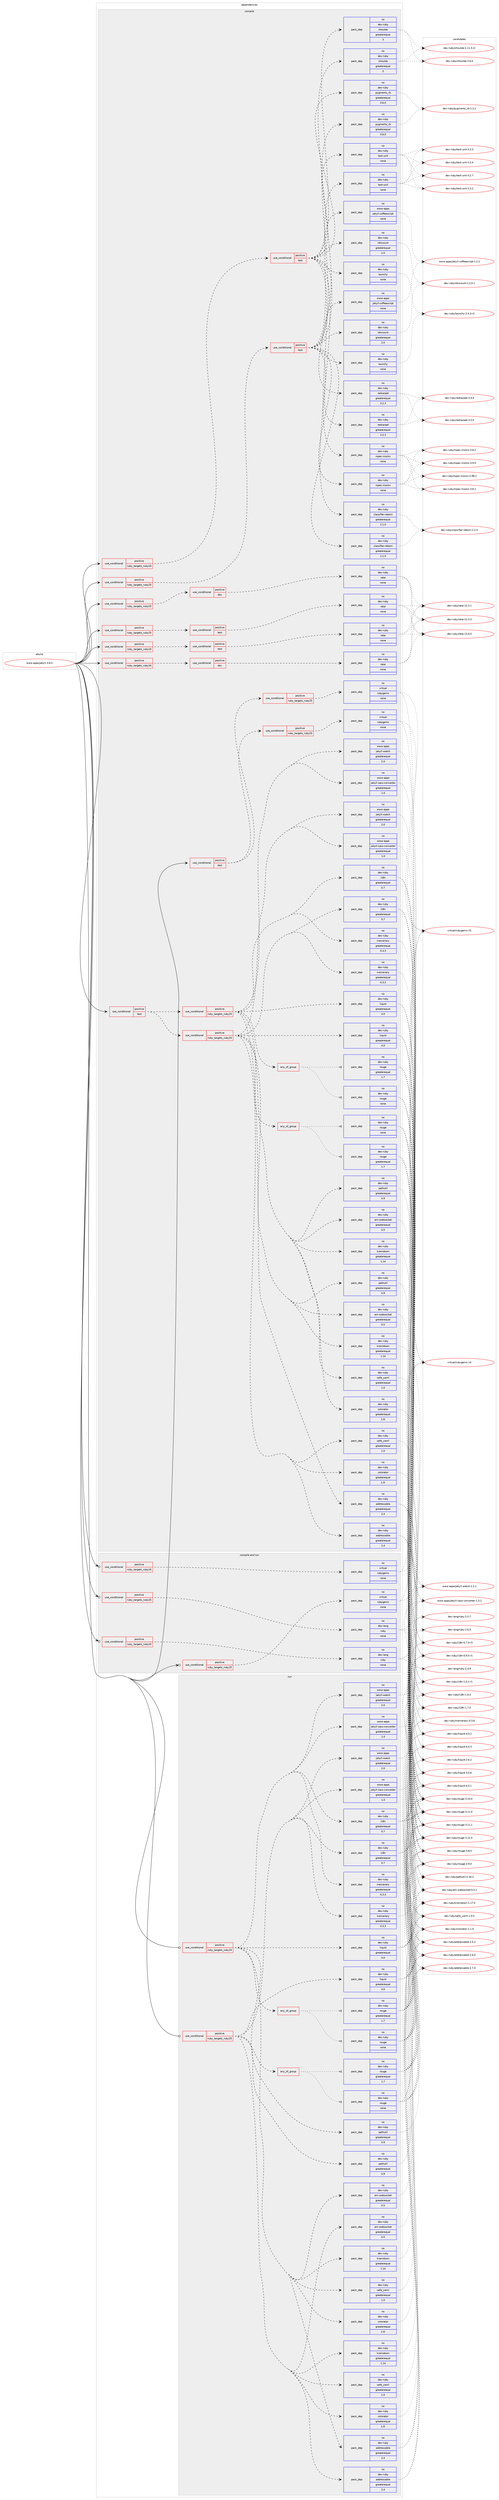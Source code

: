 digraph prolog {

# *************
# Graph options
# *************

newrank=true;
concentrate=true;
compound=true;
graph [rankdir=LR,fontname=Helvetica,fontsize=10,ranksep=1.5];#, ranksep=2.5, nodesep=0.2];
edge  [arrowhead=vee];
node  [fontname=Helvetica,fontsize=10];

# **********
# The ebuild
# **********

subgraph cluster_leftcol {
color=gray;
rank=same;
label=<<i>ebuild</i>>;
id [label="www-apps/jekyll-3.8.5", color=red, width=4, href="../www-apps/jekyll-3.8.5.svg"];
}

# ****************
# The dependencies
# ****************

subgraph cluster_midcol {
color=gray;
label=<<i>dependencies</i>>;
subgraph cluster_compile {
fillcolor="#eeeeee";
style=filled;
label=<<i>compile</i>>;
subgraph cond216743 {
dependency904222 [label=<<TABLE BORDER="0" CELLBORDER="1" CELLSPACING="0" CELLPADDING="4"><TR><TD ROWSPAN="3" CELLPADDING="10">use_conditional</TD></TR><TR><TD>positive</TD></TR><TR><TD>ruby_targets_ruby24</TD></TR></TABLE>>, shape=none, color=red];
subgraph cond216744 {
dependency904223 [label=<<TABLE BORDER="0" CELLBORDER="1" CELLSPACING="0" CELLPADDING="4"><TR><TD ROWSPAN="3" CELLPADDING="10">use_conditional</TD></TR><TR><TD>positive</TD></TR><TR><TD>doc</TD></TR></TABLE>>, shape=none, color=red];
subgraph pack671196 {
dependency904224 [label=<<TABLE BORDER="0" CELLBORDER="1" CELLSPACING="0" CELLPADDING="4" WIDTH="220"><TR><TD ROWSPAN="6" CELLPADDING="30">pack_dep</TD></TR><TR><TD WIDTH="110">no</TD></TR><TR><TD>dev-ruby</TD></TR><TR><TD>rake</TD></TR><TR><TD>none</TD></TR><TR><TD></TD></TR></TABLE>>, shape=none, color=blue];
}
dependency904223:e -> dependency904224:w [weight=20,style="dashed",arrowhead="vee"];
}
dependency904222:e -> dependency904223:w [weight=20,style="dashed",arrowhead="vee"];
}
id:e -> dependency904222:w [weight=20,style="solid",arrowhead="vee"];
subgraph cond216745 {
dependency904225 [label=<<TABLE BORDER="0" CELLBORDER="1" CELLSPACING="0" CELLPADDING="4"><TR><TD ROWSPAN="3" CELLPADDING="10">use_conditional</TD></TR><TR><TD>positive</TD></TR><TR><TD>ruby_targets_ruby24</TD></TR></TABLE>>, shape=none, color=red];
subgraph cond216746 {
dependency904226 [label=<<TABLE BORDER="0" CELLBORDER="1" CELLSPACING="0" CELLPADDING="4"><TR><TD ROWSPAN="3" CELLPADDING="10">use_conditional</TD></TR><TR><TD>positive</TD></TR><TR><TD>test</TD></TR></TABLE>>, shape=none, color=red];
subgraph pack671197 {
dependency904227 [label=<<TABLE BORDER="0" CELLBORDER="1" CELLSPACING="0" CELLPADDING="4" WIDTH="220"><TR><TD ROWSPAN="6" CELLPADDING="30">pack_dep</TD></TR><TR><TD WIDTH="110">no</TD></TR><TR><TD>dev-ruby</TD></TR><TR><TD>classifier-reborn</TD></TR><TR><TD>greaterequal</TD></TR><TR><TD>2.1.0</TD></TR></TABLE>>, shape=none, color=blue];
}
dependency904226:e -> dependency904227:w [weight=20,style="dashed",arrowhead="vee"];
subgraph pack671198 {
dependency904228 [label=<<TABLE BORDER="0" CELLBORDER="1" CELLSPACING="0" CELLPADDING="4" WIDTH="220"><TR><TD ROWSPAN="6" CELLPADDING="30">pack_dep</TD></TR><TR><TD WIDTH="110">no</TD></TR><TR><TD>dev-ruby</TD></TR><TR><TD>launchy</TD></TR><TR><TD>none</TD></TR><TR><TD></TD></TR></TABLE>>, shape=none, color=blue];
}
dependency904226:e -> dependency904228:w [weight=20,style="dashed",arrowhead="vee"];
subgraph pack671199 {
dependency904229 [label=<<TABLE BORDER="0" CELLBORDER="1" CELLSPACING="0" CELLPADDING="4" WIDTH="220"><TR><TD ROWSPAN="6" CELLPADDING="30">pack_dep</TD></TR><TR><TD WIDTH="110">no</TD></TR><TR><TD>dev-ruby</TD></TR><TR><TD>pygments_rb</TD></TR><TR><TD>greaterequal</TD></TR><TR><TD>0.6.0</TD></TR></TABLE>>, shape=none, color=blue];
}
dependency904226:e -> dependency904229:w [weight=20,style="dashed",arrowhead="vee"];
subgraph pack671200 {
dependency904230 [label=<<TABLE BORDER="0" CELLBORDER="1" CELLSPACING="0" CELLPADDING="4" WIDTH="220"><TR><TD ROWSPAN="6" CELLPADDING="30">pack_dep</TD></TR><TR><TD WIDTH="110">no</TD></TR><TR><TD>dev-ruby</TD></TR><TR><TD>rdiscount</TD></TR><TR><TD>greaterequal</TD></TR><TR><TD>2.0</TD></TR></TABLE>>, shape=none, color=blue];
}
dependency904226:e -> dependency904230:w [weight=20,style="dashed",arrowhead="vee"];
subgraph pack671201 {
dependency904231 [label=<<TABLE BORDER="0" CELLBORDER="1" CELLSPACING="0" CELLPADDING="4" WIDTH="220"><TR><TD ROWSPAN="6" CELLPADDING="30">pack_dep</TD></TR><TR><TD WIDTH="110">no</TD></TR><TR><TD>dev-ruby</TD></TR><TR><TD>redcarpet</TD></TR><TR><TD>greaterequal</TD></TR><TR><TD>3.2.3</TD></TR></TABLE>>, shape=none, color=blue];
}
dependency904226:e -> dependency904231:w [weight=20,style="dashed",arrowhead="vee"];
subgraph pack671202 {
dependency904232 [label=<<TABLE BORDER="0" CELLBORDER="1" CELLSPACING="0" CELLPADDING="4" WIDTH="220"><TR><TD ROWSPAN="6" CELLPADDING="30">pack_dep</TD></TR><TR><TD WIDTH="110">no</TD></TR><TR><TD>dev-ruby</TD></TR><TR><TD>rspec-mocks</TD></TR><TR><TD>none</TD></TR><TR><TD></TD></TR></TABLE>>, shape=none, color=blue];
}
dependency904226:e -> dependency904232:w [weight=20,style="dashed",arrowhead="vee"];
subgraph pack671203 {
dependency904233 [label=<<TABLE BORDER="0" CELLBORDER="1" CELLSPACING="0" CELLPADDING="4" WIDTH="220"><TR><TD ROWSPAN="6" CELLPADDING="30">pack_dep</TD></TR><TR><TD WIDTH="110">no</TD></TR><TR><TD>dev-ruby</TD></TR><TR><TD>shoulda</TD></TR><TR><TD>greaterequal</TD></TR><TR><TD>3</TD></TR></TABLE>>, shape=none, color=blue];
}
dependency904226:e -> dependency904233:w [weight=20,style="dashed",arrowhead="vee"];
subgraph pack671204 {
dependency904234 [label=<<TABLE BORDER="0" CELLBORDER="1" CELLSPACING="0" CELLPADDING="4" WIDTH="220"><TR><TD ROWSPAN="6" CELLPADDING="30">pack_dep</TD></TR><TR><TD WIDTH="110">no</TD></TR><TR><TD>dev-ruby</TD></TR><TR><TD>test-unit</TD></TR><TR><TD>none</TD></TR><TR><TD></TD></TR></TABLE>>, shape=none, color=blue];
}
dependency904226:e -> dependency904234:w [weight=20,style="dashed",arrowhead="vee"];
subgraph pack671205 {
dependency904235 [label=<<TABLE BORDER="0" CELLBORDER="1" CELLSPACING="0" CELLPADDING="4" WIDTH="220"><TR><TD ROWSPAN="6" CELLPADDING="30">pack_dep</TD></TR><TR><TD WIDTH="110">no</TD></TR><TR><TD>www-apps</TD></TR><TR><TD>jekyll-coffeescript</TD></TR><TR><TD>none</TD></TR><TR><TD></TD></TR></TABLE>>, shape=none, color=blue];
}
dependency904226:e -> dependency904235:w [weight=20,style="dashed",arrowhead="vee"];
}
dependency904225:e -> dependency904226:w [weight=20,style="dashed",arrowhead="vee"];
}
id:e -> dependency904225:w [weight=20,style="solid",arrowhead="vee"];
subgraph cond216747 {
dependency904236 [label=<<TABLE BORDER="0" CELLBORDER="1" CELLSPACING="0" CELLPADDING="4"><TR><TD ROWSPAN="3" CELLPADDING="10">use_conditional</TD></TR><TR><TD>positive</TD></TR><TR><TD>ruby_targets_ruby24</TD></TR></TABLE>>, shape=none, color=red];
subgraph cond216748 {
dependency904237 [label=<<TABLE BORDER="0" CELLBORDER="1" CELLSPACING="0" CELLPADDING="4"><TR><TD ROWSPAN="3" CELLPADDING="10">use_conditional</TD></TR><TR><TD>positive</TD></TR><TR><TD>test</TD></TR></TABLE>>, shape=none, color=red];
subgraph pack671206 {
dependency904238 [label=<<TABLE BORDER="0" CELLBORDER="1" CELLSPACING="0" CELLPADDING="4" WIDTH="220"><TR><TD ROWSPAN="6" CELLPADDING="30">pack_dep</TD></TR><TR><TD WIDTH="110">no</TD></TR><TR><TD>dev-ruby</TD></TR><TR><TD>rake</TD></TR><TR><TD>none</TD></TR><TR><TD></TD></TR></TABLE>>, shape=none, color=blue];
}
dependency904237:e -> dependency904238:w [weight=20,style="dashed",arrowhead="vee"];
}
dependency904236:e -> dependency904237:w [weight=20,style="dashed",arrowhead="vee"];
}
id:e -> dependency904236:w [weight=20,style="solid",arrowhead="vee"];
subgraph cond216749 {
dependency904239 [label=<<TABLE BORDER="0" CELLBORDER="1" CELLSPACING="0" CELLPADDING="4"><TR><TD ROWSPAN="3" CELLPADDING="10">use_conditional</TD></TR><TR><TD>positive</TD></TR><TR><TD>ruby_targets_ruby25</TD></TR></TABLE>>, shape=none, color=red];
subgraph cond216750 {
dependency904240 [label=<<TABLE BORDER="0" CELLBORDER="1" CELLSPACING="0" CELLPADDING="4"><TR><TD ROWSPAN="3" CELLPADDING="10">use_conditional</TD></TR><TR><TD>positive</TD></TR><TR><TD>doc</TD></TR></TABLE>>, shape=none, color=red];
subgraph pack671207 {
dependency904241 [label=<<TABLE BORDER="0" CELLBORDER="1" CELLSPACING="0" CELLPADDING="4" WIDTH="220"><TR><TD ROWSPAN="6" CELLPADDING="30">pack_dep</TD></TR><TR><TD WIDTH="110">no</TD></TR><TR><TD>dev-ruby</TD></TR><TR><TD>rake</TD></TR><TR><TD>none</TD></TR><TR><TD></TD></TR></TABLE>>, shape=none, color=blue];
}
dependency904240:e -> dependency904241:w [weight=20,style="dashed",arrowhead="vee"];
}
dependency904239:e -> dependency904240:w [weight=20,style="dashed",arrowhead="vee"];
}
id:e -> dependency904239:w [weight=20,style="solid",arrowhead="vee"];
subgraph cond216751 {
dependency904242 [label=<<TABLE BORDER="0" CELLBORDER="1" CELLSPACING="0" CELLPADDING="4"><TR><TD ROWSPAN="3" CELLPADDING="10">use_conditional</TD></TR><TR><TD>positive</TD></TR><TR><TD>ruby_targets_ruby25</TD></TR></TABLE>>, shape=none, color=red];
subgraph cond216752 {
dependency904243 [label=<<TABLE BORDER="0" CELLBORDER="1" CELLSPACING="0" CELLPADDING="4"><TR><TD ROWSPAN="3" CELLPADDING="10">use_conditional</TD></TR><TR><TD>positive</TD></TR><TR><TD>test</TD></TR></TABLE>>, shape=none, color=red];
subgraph pack671208 {
dependency904244 [label=<<TABLE BORDER="0" CELLBORDER="1" CELLSPACING="0" CELLPADDING="4" WIDTH="220"><TR><TD ROWSPAN="6" CELLPADDING="30">pack_dep</TD></TR><TR><TD WIDTH="110">no</TD></TR><TR><TD>dev-ruby</TD></TR><TR><TD>classifier-reborn</TD></TR><TR><TD>greaterequal</TD></TR><TR><TD>2.1.0</TD></TR></TABLE>>, shape=none, color=blue];
}
dependency904243:e -> dependency904244:w [weight=20,style="dashed",arrowhead="vee"];
subgraph pack671209 {
dependency904245 [label=<<TABLE BORDER="0" CELLBORDER="1" CELLSPACING="0" CELLPADDING="4" WIDTH="220"><TR><TD ROWSPAN="6" CELLPADDING="30">pack_dep</TD></TR><TR><TD WIDTH="110">no</TD></TR><TR><TD>dev-ruby</TD></TR><TR><TD>launchy</TD></TR><TR><TD>none</TD></TR><TR><TD></TD></TR></TABLE>>, shape=none, color=blue];
}
dependency904243:e -> dependency904245:w [weight=20,style="dashed",arrowhead="vee"];
subgraph pack671210 {
dependency904246 [label=<<TABLE BORDER="0" CELLBORDER="1" CELLSPACING="0" CELLPADDING="4" WIDTH="220"><TR><TD ROWSPAN="6" CELLPADDING="30">pack_dep</TD></TR><TR><TD WIDTH="110">no</TD></TR><TR><TD>dev-ruby</TD></TR><TR><TD>pygments_rb</TD></TR><TR><TD>greaterequal</TD></TR><TR><TD>0.6.0</TD></TR></TABLE>>, shape=none, color=blue];
}
dependency904243:e -> dependency904246:w [weight=20,style="dashed",arrowhead="vee"];
subgraph pack671211 {
dependency904247 [label=<<TABLE BORDER="0" CELLBORDER="1" CELLSPACING="0" CELLPADDING="4" WIDTH="220"><TR><TD ROWSPAN="6" CELLPADDING="30">pack_dep</TD></TR><TR><TD WIDTH="110">no</TD></TR><TR><TD>dev-ruby</TD></TR><TR><TD>rdiscount</TD></TR><TR><TD>greaterequal</TD></TR><TR><TD>2.0</TD></TR></TABLE>>, shape=none, color=blue];
}
dependency904243:e -> dependency904247:w [weight=20,style="dashed",arrowhead="vee"];
subgraph pack671212 {
dependency904248 [label=<<TABLE BORDER="0" CELLBORDER="1" CELLSPACING="0" CELLPADDING="4" WIDTH="220"><TR><TD ROWSPAN="6" CELLPADDING="30">pack_dep</TD></TR><TR><TD WIDTH="110">no</TD></TR><TR><TD>dev-ruby</TD></TR><TR><TD>redcarpet</TD></TR><TR><TD>greaterequal</TD></TR><TR><TD>3.2.3</TD></TR></TABLE>>, shape=none, color=blue];
}
dependency904243:e -> dependency904248:w [weight=20,style="dashed",arrowhead="vee"];
subgraph pack671213 {
dependency904249 [label=<<TABLE BORDER="0" CELLBORDER="1" CELLSPACING="0" CELLPADDING="4" WIDTH="220"><TR><TD ROWSPAN="6" CELLPADDING="30">pack_dep</TD></TR><TR><TD WIDTH="110">no</TD></TR><TR><TD>dev-ruby</TD></TR><TR><TD>rspec-mocks</TD></TR><TR><TD>none</TD></TR><TR><TD></TD></TR></TABLE>>, shape=none, color=blue];
}
dependency904243:e -> dependency904249:w [weight=20,style="dashed",arrowhead="vee"];
subgraph pack671214 {
dependency904250 [label=<<TABLE BORDER="0" CELLBORDER="1" CELLSPACING="0" CELLPADDING="4" WIDTH="220"><TR><TD ROWSPAN="6" CELLPADDING="30">pack_dep</TD></TR><TR><TD WIDTH="110">no</TD></TR><TR><TD>dev-ruby</TD></TR><TR><TD>shoulda</TD></TR><TR><TD>greaterequal</TD></TR><TR><TD>3</TD></TR></TABLE>>, shape=none, color=blue];
}
dependency904243:e -> dependency904250:w [weight=20,style="dashed",arrowhead="vee"];
subgraph pack671215 {
dependency904251 [label=<<TABLE BORDER="0" CELLBORDER="1" CELLSPACING="0" CELLPADDING="4" WIDTH="220"><TR><TD ROWSPAN="6" CELLPADDING="30">pack_dep</TD></TR><TR><TD WIDTH="110">no</TD></TR><TR><TD>dev-ruby</TD></TR><TR><TD>test-unit</TD></TR><TR><TD>none</TD></TR><TR><TD></TD></TR></TABLE>>, shape=none, color=blue];
}
dependency904243:e -> dependency904251:w [weight=20,style="dashed",arrowhead="vee"];
subgraph pack671216 {
dependency904252 [label=<<TABLE BORDER="0" CELLBORDER="1" CELLSPACING="0" CELLPADDING="4" WIDTH="220"><TR><TD ROWSPAN="6" CELLPADDING="30">pack_dep</TD></TR><TR><TD WIDTH="110">no</TD></TR><TR><TD>www-apps</TD></TR><TR><TD>jekyll-coffeescript</TD></TR><TR><TD>none</TD></TR><TR><TD></TD></TR></TABLE>>, shape=none, color=blue];
}
dependency904243:e -> dependency904252:w [weight=20,style="dashed",arrowhead="vee"];
}
dependency904242:e -> dependency904243:w [weight=20,style="dashed",arrowhead="vee"];
}
id:e -> dependency904242:w [weight=20,style="solid",arrowhead="vee"];
subgraph cond216753 {
dependency904253 [label=<<TABLE BORDER="0" CELLBORDER="1" CELLSPACING="0" CELLPADDING="4"><TR><TD ROWSPAN="3" CELLPADDING="10">use_conditional</TD></TR><TR><TD>positive</TD></TR><TR><TD>ruby_targets_ruby25</TD></TR></TABLE>>, shape=none, color=red];
subgraph cond216754 {
dependency904254 [label=<<TABLE BORDER="0" CELLBORDER="1" CELLSPACING="0" CELLPADDING="4"><TR><TD ROWSPAN="3" CELLPADDING="10">use_conditional</TD></TR><TR><TD>positive</TD></TR><TR><TD>test</TD></TR></TABLE>>, shape=none, color=red];
subgraph pack671217 {
dependency904255 [label=<<TABLE BORDER="0" CELLBORDER="1" CELLSPACING="0" CELLPADDING="4" WIDTH="220"><TR><TD ROWSPAN="6" CELLPADDING="30">pack_dep</TD></TR><TR><TD WIDTH="110">no</TD></TR><TR><TD>dev-ruby</TD></TR><TR><TD>rake</TD></TR><TR><TD>none</TD></TR><TR><TD></TD></TR></TABLE>>, shape=none, color=blue];
}
dependency904254:e -> dependency904255:w [weight=20,style="dashed",arrowhead="vee"];
}
dependency904253:e -> dependency904254:w [weight=20,style="dashed",arrowhead="vee"];
}
id:e -> dependency904253:w [weight=20,style="solid",arrowhead="vee"];
subgraph cond216755 {
dependency904256 [label=<<TABLE BORDER="0" CELLBORDER="1" CELLSPACING="0" CELLPADDING="4"><TR><TD ROWSPAN="3" CELLPADDING="10">use_conditional</TD></TR><TR><TD>positive</TD></TR><TR><TD>test</TD></TR></TABLE>>, shape=none, color=red];
subgraph cond216756 {
dependency904257 [label=<<TABLE BORDER="0" CELLBORDER="1" CELLSPACING="0" CELLPADDING="4"><TR><TD ROWSPAN="3" CELLPADDING="10">use_conditional</TD></TR><TR><TD>positive</TD></TR><TR><TD>ruby_targets_ruby24</TD></TR></TABLE>>, shape=none, color=red];
subgraph pack671218 {
dependency904258 [label=<<TABLE BORDER="0" CELLBORDER="1" CELLSPACING="0" CELLPADDING="4" WIDTH="220"><TR><TD ROWSPAN="6" CELLPADDING="30">pack_dep</TD></TR><TR><TD WIDTH="110">no</TD></TR><TR><TD>dev-ruby</TD></TR><TR><TD>addressable</TD></TR><TR><TD>greaterequal</TD></TR><TR><TD>2.4</TD></TR></TABLE>>, shape=none, color=blue];
}
dependency904257:e -> dependency904258:w [weight=20,style="dashed",arrowhead="vee"];
subgraph pack671219 {
dependency904259 [label=<<TABLE BORDER="0" CELLBORDER="1" CELLSPACING="0" CELLPADDING="4" WIDTH="220"><TR><TD ROWSPAN="6" CELLPADDING="30">pack_dep</TD></TR><TR><TD WIDTH="110">no</TD></TR><TR><TD>dev-ruby</TD></TR><TR><TD>colorator</TD></TR><TR><TD>greaterequal</TD></TR><TR><TD>1.0i</TD></TR></TABLE>>, shape=none, color=blue];
}
dependency904257:e -> dependency904259:w [weight=20,style="dashed",arrowhead="vee"];
subgraph pack671220 {
dependency904260 [label=<<TABLE BORDER="0" CELLBORDER="1" CELLSPACING="0" CELLPADDING="4" WIDTH="220"><TR><TD ROWSPAN="6" CELLPADDING="30">pack_dep</TD></TR><TR><TD WIDTH="110">no</TD></TR><TR><TD>dev-ruby</TD></TR><TR><TD>em-websocket</TD></TR><TR><TD>greaterequal</TD></TR><TR><TD>0.5</TD></TR></TABLE>>, shape=none, color=blue];
}
dependency904257:e -> dependency904260:w [weight=20,style="dashed",arrowhead="vee"];
subgraph pack671221 {
dependency904261 [label=<<TABLE BORDER="0" CELLBORDER="1" CELLSPACING="0" CELLPADDING="4" WIDTH="220"><TR><TD ROWSPAN="6" CELLPADDING="30">pack_dep</TD></TR><TR><TD WIDTH="110">no</TD></TR><TR><TD>dev-ruby</TD></TR><TR><TD>i18n</TD></TR><TR><TD>greaterequal</TD></TR><TR><TD>0.7</TD></TR></TABLE>>, shape=none, color=blue];
}
dependency904257:e -> dependency904261:w [weight=20,style="dashed",arrowhead="vee"];
subgraph pack671222 {
dependency904262 [label=<<TABLE BORDER="0" CELLBORDER="1" CELLSPACING="0" CELLPADDING="4" WIDTH="220"><TR><TD ROWSPAN="6" CELLPADDING="30">pack_dep</TD></TR><TR><TD WIDTH="110">no</TD></TR><TR><TD>dev-ruby</TD></TR><TR><TD>kramdown</TD></TR><TR><TD>greaterequal</TD></TR><TR><TD>1.14</TD></TR></TABLE>>, shape=none, color=blue];
}
dependency904257:e -> dependency904262:w [weight=20,style="dashed",arrowhead="vee"];
subgraph pack671223 {
dependency904263 [label=<<TABLE BORDER="0" CELLBORDER="1" CELLSPACING="0" CELLPADDING="4" WIDTH="220"><TR><TD ROWSPAN="6" CELLPADDING="30">pack_dep</TD></TR><TR><TD WIDTH="110">no</TD></TR><TR><TD>dev-ruby</TD></TR><TR><TD>liquid</TD></TR><TR><TD>greaterequal</TD></TR><TR><TD>4.0</TD></TR></TABLE>>, shape=none, color=blue];
}
dependency904257:e -> dependency904263:w [weight=20,style="dashed",arrowhead="vee"];
subgraph pack671224 {
dependency904264 [label=<<TABLE BORDER="0" CELLBORDER="1" CELLSPACING="0" CELLPADDING="4" WIDTH="220"><TR><TD ROWSPAN="6" CELLPADDING="30">pack_dep</TD></TR><TR><TD WIDTH="110">no</TD></TR><TR><TD>dev-ruby</TD></TR><TR><TD>mercenary</TD></TR><TR><TD>greaterequal</TD></TR><TR><TD>0.3.3</TD></TR></TABLE>>, shape=none, color=blue];
}
dependency904257:e -> dependency904264:w [weight=20,style="dashed",arrowhead="vee"];
subgraph pack671225 {
dependency904265 [label=<<TABLE BORDER="0" CELLBORDER="1" CELLSPACING="0" CELLPADDING="4" WIDTH="220"><TR><TD ROWSPAN="6" CELLPADDING="30">pack_dep</TD></TR><TR><TD WIDTH="110">no</TD></TR><TR><TD>dev-ruby</TD></TR><TR><TD>pathutil</TD></TR><TR><TD>greaterequal</TD></TR><TR><TD>0.9</TD></TR></TABLE>>, shape=none, color=blue];
}
dependency904257:e -> dependency904265:w [weight=20,style="dashed",arrowhead="vee"];
subgraph pack671226 {
dependency904266 [label=<<TABLE BORDER="0" CELLBORDER="1" CELLSPACING="0" CELLPADDING="4" WIDTH="220"><TR><TD ROWSPAN="6" CELLPADDING="30">pack_dep</TD></TR><TR><TD WIDTH="110">no</TD></TR><TR><TD>dev-ruby</TD></TR><TR><TD>safe_yaml</TD></TR><TR><TD>greaterequal</TD></TR><TR><TD>1.0</TD></TR></TABLE>>, shape=none, color=blue];
}
dependency904257:e -> dependency904266:w [weight=20,style="dashed",arrowhead="vee"];
subgraph any15715 {
dependency904267 [label=<<TABLE BORDER="0" CELLBORDER="1" CELLSPACING="0" CELLPADDING="4"><TR><TD CELLPADDING="10">any_of_group</TD></TR></TABLE>>, shape=none, color=red];subgraph pack671227 {
dependency904268 [label=<<TABLE BORDER="0" CELLBORDER="1" CELLSPACING="0" CELLPADDING="4" WIDTH="220"><TR><TD ROWSPAN="6" CELLPADDING="30">pack_dep</TD></TR><TR><TD WIDTH="110">no</TD></TR><TR><TD>dev-ruby</TD></TR><TR><TD>rouge</TD></TR><TR><TD>none</TD></TR><TR><TD></TD></TR></TABLE>>, shape=none, color=blue];
}
dependency904267:e -> dependency904268:w [weight=20,style="dotted",arrowhead="oinv"];
subgraph pack671228 {
dependency904269 [label=<<TABLE BORDER="0" CELLBORDER="1" CELLSPACING="0" CELLPADDING="4" WIDTH="220"><TR><TD ROWSPAN="6" CELLPADDING="30">pack_dep</TD></TR><TR><TD WIDTH="110">no</TD></TR><TR><TD>dev-ruby</TD></TR><TR><TD>rouge</TD></TR><TR><TD>greaterequal</TD></TR><TR><TD>1.7</TD></TR></TABLE>>, shape=none, color=blue];
}
dependency904267:e -> dependency904269:w [weight=20,style="dotted",arrowhead="oinv"];
}
dependency904257:e -> dependency904267:w [weight=20,style="dashed",arrowhead="vee"];
subgraph pack671229 {
dependency904270 [label=<<TABLE BORDER="0" CELLBORDER="1" CELLSPACING="0" CELLPADDING="4" WIDTH="220"><TR><TD ROWSPAN="6" CELLPADDING="30">pack_dep</TD></TR><TR><TD WIDTH="110">no</TD></TR><TR><TD>www-apps</TD></TR><TR><TD>jekyll-sass-converter</TD></TR><TR><TD>greaterequal</TD></TR><TR><TD>1.0</TD></TR></TABLE>>, shape=none, color=blue];
}
dependency904257:e -> dependency904270:w [weight=20,style="dashed",arrowhead="vee"];
subgraph pack671230 {
dependency904271 [label=<<TABLE BORDER="0" CELLBORDER="1" CELLSPACING="0" CELLPADDING="4" WIDTH="220"><TR><TD ROWSPAN="6" CELLPADDING="30">pack_dep</TD></TR><TR><TD WIDTH="110">no</TD></TR><TR><TD>www-apps</TD></TR><TR><TD>jekyll-watch</TD></TR><TR><TD>greaterequal</TD></TR><TR><TD>2.0</TD></TR></TABLE>>, shape=none, color=blue];
}
dependency904257:e -> dependency904271:w [weight=20,style="dashed",arrowhead="vee"];
}
dependency904256:e -> dependency904257:w [weight=20,style="dashed",arrowhead="vee"];
subgraph cond216757 {
dependency904272 [label=<<TABLE BORDER="0" CELLBORDER="1" CELLSPACING="0" CELLPADDING="4"><TR><TD ROWSPAN="3" CELLPADDING="10">use_conditional</TD></TR><TR><TD>positive</TD></TR><TR><TD>ruby_targets_ruby25</TD></TR></TABLE>>, shape=none, color=red];
subgraph pack671231 {
dependency904273 [label=<<TABLE BORDER="0" CELLBORDER="1" CELLSPACING="0" CELLPADDING="4" WIDTH="220"><TR><TD ROWSPAN="6" CELLPADDING="30">pack_dep</TD></TR><TR><TD WIDTH="110">no</TD></TR><TR><TD>dev-ruby</TD></TR><TR><TD>addressable</TD></TR><TR><TD>greaterequal</TD></TR><TR><TD>2.4</TD></TR></TABLE>>, shape=none, color=blue];
}
dependency904272:e -> dependency904273:w [weight=20,style="dashed",arrowhead="vee"];
subgraph pack671232 {
dependency904274 [label=<<TABLE BORDER="0" CELLBORDER="1" CELLSPACING="0" CELLPADDING="4" WIDTH="220"><TR><TD ROWSPAN="6" CELLPADDING="30">pack_dep</TD></TR><TR><TD WIDTH="110">no</TD></TR><TR><TD>dev-ruby</TD></TR><TR><TD>colorator</TD></TR><TR><TD>greaterequal</TD></TR><TR><TD>1.0i</TD></TR></TABLE>>, shape=none, color=blue];
}
dependency904272:e -> dependency904274:w [weight=20,style="dashed",arrowhead="vee"];
subgraph pack671233 {
dependency904275 [label=<<TABLE BORDER="0" CELLBORDER="1" CELLSPACING="0" CELLPADDING="4" WIDTH="220"><TR><TD ROWSPAN="6" CELLPADDING="30">pack_dep</TD></TR><TR><TD WIDTH="110">no</TD></TR><TR><TD>dev-ruby</TD></TR><TR><TD>em-websocket</TD></TR><TR><TD>greaterequal</TD></TR><TR><TD>0.5</TD></TR></TABLE>>, shape=none, color=blue];
}
dependency904272:e -> dependency904275:w [weight=20,style="dashed",arrowhead="vee"];
subgraph pack671234 {
dependency904276 [label=<<TABLE BORDER="0" CELLBORDER="1" CELLSPACING="0" CELLPADDING="4" WIDTH="220"><TR><TD ROWSPAN="6" CELLPADDING="30">pack_dep</TD></TR><TR><TD WIDTH="110">no</TD></TR><TR><TD>dev-ruby</TD></TR><TR><TD>i18n</TD></TR><TR><TD>greaterequal</TD></TR><TR><TD>0.7</TD></TR></TABLE>>, shape=none, color=blue];
}
dependency904272:e -> dependency904276:w [weight=20,style="dashed",arrowhead="vee"];
subgraph pack671235 {
dependency904277 [label=<<TABLE BORDER="0" CELLBORDER="1" CELLSPACING="0" CELLPADDING="4" WIDTH="220"><TR><TD ROWSPAN="6" CELLPADDING="30">pack_dep</TD></TR><TR><TD WIDTH="110">no</TD></TR><TR><TD>dev-ruby</TD></TR><TR><TD>kramdown</TD></TR><TR><TD>greaterequal</TD></TR><TR><TD>1.14</TD></TR></TABLE>>, shape=none, color=blue];
}
dependency904272:e -> dependency904277:w [weight=20,style="dashed",arrowhead="vee"];
subgraph pack671236 {
dependency904278 [label=<<TABLE BORDER="0" CELLBORDER="1" CELLSPACING="0" CELLPADDING="4" WIDTH="220"><TR><TD ROWSPAN="6" CELLPADDING="30">pack_dep</TD></TR><TR><TD WIDTH="110">no</TD></TR><TR><TD>dev-ruby</TD></TR><TR><TD>liquid</TD></TR><TR><TD>greaterequal</TD></TR><TR><TD>4.0</TD></TR></TABLE>>, shape=none, color=blue];
}
dependency904272:e -> dependency904278:w [weight=20,style="dashed",arrowhead="vee"];
subgraph pack671237 {
dependency904279 [label=<<TABLE BORDER="0" CELLBORDER="1" CELLSPACING="0" CELLPADDING="4" WIDTH="220"><TR><TD ROWSPAN="6" CELLPADDING="30">pack_dep</TD></TR><TR><TD WIDTH="110">no</TD></TR><TR><TD>dev-ruby</TD></TR><TR><TD>mercenary</TD></TR><TR><TD>greaterequal</TD></TR><TR><TD>0.3.3</TD></TR></TABLE>>, shape=none, color=blue];
}
dependency904272:e -> dependency904279:w [weight=20,style="dashed",arrowhead="vee"];
subgraph pack671238 {
dependency904280 [label=<<TABLE BORDER="0" CELLBORDER="1" CELLSPACING="0" CELLPADDING="4" WIDTH="220"><TR><TD ROWSPAN="6" CELLPADDING="30">pack_dep</TD></TR><TR><TD WIDTH="110">no</TD></TR><TR><TD>dev-ruby</TD></TR><TR><TD>pathutil</TD></TR><TR><TD>greaterequal</TD></TR><TR><TD>0.9</TD></TR></TABLE>>, shape=none, color=blue];
}
dependency904272:e -> dependency904280:w [weight=20,style="dashed",arrowhead="vee"];
subgraph pack671239 {
dependency904281 [label=<<TABLE BORDER="0" CELLBORDER="1" CELLSPACING="0" CELLPADDING="4" WIDTH="220"><TR><TD ROWSPAN="6" CELLPADDING="30">pack_dep</TD></TR><TR><TD WIDTH="110">no</TD></TR><TR><TD>dev-ruby</TD></TR><TR><TD>safe_yaml</TD></TR><TR><TD>greaterequal</TD></TR><TR><TD>1.0</TD></TR></TABLE>>, shape=none, color=blue];
}
dependency904272:e -> dependency904281:w [weight=20,style="dashed",arrowhead="vee"];
subgraph any15716 {
dependency904282 [label=<<TABLE BORDER="0" CELLBORDER="1" CELLSPACING="0" CELLPADDING="4"><TR><TD CELLPADDING="10">any_of_group</TD></TR></TABLE>>, shape=none, color=red];subgraph pack671240 {
dependency904283 [label=<<TABLE BORDER="0" CELLBORDER="1" CELLSPACING="0" CELLPADDING="4" WIDTH="220"><TR><TD ROWSPAN="6" CELLPADDING="30">pack_dep</TD></TR><TR><TD WIDTH="110">no</TD></TR><TR><TD>dev-ruby</TD></TR><TR><TD>rouge</TD></TR><TR><TD>none</TD></TR><TR><TD></TD></TR></TABLE>>, shape=none, color=blue];
}
dependency904282:e -> dependency904283:w [weight=20,style="dotted",arrowhead="oinv"];
subgraph pack671241 {
dependency904284 [label=<<TABLE BORDER="0" CELLBORDER="1" CELLSPACING="0" CELLPADDING="4" WIDTH="220"><TR><TD ROWSPAN="6" CELLPADDING="30">pack_dep</TD></TR><TR><TD WIDTH="110">no</TD></TR><TR><TD>dev-ruby</TD></TR><TR><TD>rouge</TD></TR><TR><TD>greaterequal</TD></TR><TR><TD>1.7</TD></TR></TABLE>>, shape=none, color=blue];
}
dependency904282:e -> dependency904284:w [weight=20,style="dotted",arrowhead="oinv"];
}
dependency904272:e -> dependency904282:w [weight=20,style="dashed",arrowhead="vee"];
subgraph pack671242 {
dependency904285 [label=<<TABLE BORDER="0" CELLBORDER="1" CELLSPACING="0" CELLPADDING="4" WIDTH="220"><TR><TD ROWSPAN="6" CELLPADDING="30">pack_dep</TD></TR><TR><TD WIDTH="110">no</TD></TR><TR><TD>www-apps</TD></TR><TR><TD>jekyll-sass-converter</TD></TR><TR><TD>greaterequal</TD></TR><TR><TD>1.0</TD></TR></TABLE>>, shape=none, color=blue];
}
dependency904272:e -> dependency904285:w [weight=20,style="dashed",arrowhead="vee"];
subgraph pack671243 {
dependency904286 [label=<<TABLE BORDER="0" CELLBORDER="1" CELLSPACING="0" CELLPADDING="4" WIDTH="220"><TR><TD ROWSPAN="6" CELLPADDING="30">pack_dep</TD></TR><TR><TD WIDTH="110">no</TD></TR><TR><TD>www-apps</TD></TR><TR><TD>jekyll-watch</TD></TR><TR><TD>greaterequal</TD></TR><TR><TD>2.0</TD></TR></TABLE>>, shape=none, color=blue];
}
dependency904272:e -> dependency904286:w [weight=20,style="dashed",arrowhead="vee"];
}
dependency904256:e -> dependency904272:w [weight=20,style="dashed",arrowhead="vee"];
}
id:e -> dependency904256:w [weight=20,style="solid",arrowhead="vee"];
subgraph cond216758 {
dependency904287 [label=<<TABLE BORDER="0" CELLBORDER="1" CELLSPACING="0" CELLPADDING="4"><TR><TD ROWSPAN="3" CELLPADDING="10">use_conditional</TD></TR><TR><TD>positive</TD></TR><TR><TD>test</TD></TR></TABLE>>, shape=none, color=red];
subgraph cond216759 {
dependency904288 [label=<<TABLE BORDER="0" CELLBORDER="1" CELLSPACING="0" CELLPADDING="4"><TR><TD ROWSPAN="3" CELLPADDING="10">use_conditional</TD></TR><TR><TD>positive</TD></TR><TR><TD>ruby_targets_ruby24</TD></TR></TABLE>>, shape=none, color=red];
subgraph pack671244 {
dependency904289 [label=<<TABLE BORDER="0" CELLBORDER="1" CELLSPACING="0" CELLPADDING="4" WIDTH="220"><TR><TD ROWSPAN="6" CELLPADDING="30">pack_dep</TD></TR><TR><TD WIDTH="110">no</TD></TR><TR><TD>virtual</TD></TR><TR><TD>rubygems</TD></TR><TR><TD>none</TD></TR><TR><TD></TD></TR></TABLE>>, shape=none, color=blue];
}
dependency904288:e -> dependency904289:w [weight=20,style="dashed",arrowhead="vee"];
}
dependency904287:e -> dependency904288:w [weight=20,style="dashed",arrowhead="vee"];
subgraph cond216760 {
dependency904290 [label=<<TABLE BORDER="0" CELLBORDER="1" CELLSPACING="0" CELLPADDING="4"><TR><TD ROWSPAN="3" CELLPADDING="10">use_conditional</TD></TR><TR><TD>positive</TD></TR><TR><TD>ruby_targets_ruby25</TD></TR></TABLE>>, shape=none, color=red];
subgraph pack671245 {
dependency904291 [label=<<TABLE BORDER="0" CELLBORDER="1" CELLSPACING="0" CELLPADDING="4" WIDTH="220"><TR><TD ROWSPAN="6" CELLPADDING="30">pack_dep</TD></TR><TR><TD WIDTH="110">no</TD></TR><TR><TD>virtual</TD></TR><TR><TD>rubygems</TD></TR><TR><TD>none</TD></TR><TR><TD></TD></TR></TABLE>>, shape=none, color=blue];
}
dependency904290:e -> dependency904291:w [weight=20,style="dashed",arrowhead="vee"];
}
dependency904287:e -> dependency904290:w [weight=20,style="dashed",arrowhead="vee"];
}
id:e -> dependency904287:w [weight=20,style="solid",arrowhead="vee"];
}
subgraph cluster_compileandrun {
fillcolor="#eeeeee";
style=filled;
label=<<i>compile and run</i>>;
subgraph cond216761 {
dependency904292 [label=<<TABLE BORDER="0" CELLBORDER="1" CELLSPACING="0" CELLPADDING="4"><TR><TD ROWSPAN="3" CELLPADDING="10">use_conditional</TD></TR><TR><TD>positive</TD></TR><TR><TD>ruby_targets_ruby24</TD></TR></TABLE>>, shape=none, color=red];
subgraph pack671246 {
dependency904293 [label=<<TABLE BORDER="0" CELLBORDER="1" CELLSPACING="0" CELLPADDING="4" WIDTH="220"><TR><TD ROWSPAN="6" CELLPADDING="30">pack_dep</TD></TR><TR><TD WIDTH="110">no</TD></TR><TR><TD>dev-lang</TD></TR><TR><TD>ruby</TD></TR><TR><TD>none</TD></TR><TR><TD></TD></TR></TABLE>>, shape=none, color=blue];
}
dependency904292:e -> dependency904293:w [weight=20,style="dashed",arrowhead="vee"];
}
id:e -> dependency904292:w [weight=20,style="solid",arrowhead="odotvee"];
subgraph cond216762 {
dependency904294 [label=<<TABLE BORDER="0" CELLBORDER="1" CELLSPACING="0" CELLPADDING="4"><TR><TD ROWSPAN="3" CELLPADDING="10">use_conditional</TD></TR><TR><TD>positive</TD></TR><TR><TD>ruby_targets_ruby24</TD></TR></TABLE>>, shape=none, color=red];
subgraph pack671247 {
dependency904295 [label=<<TABLE BORDER="0" CELLBORDER="1" CELLSPACING="0" CELLPADDING="4" WIDTH="220"><TR><TD ROWSPAN="6" CELLPADDING="30">pack_dep</TD></TR><TR><TD WIDTH="110">no</TD></TR><TR><TD>virtual</TD></TR><TR><TD>rubygems</TD></TR><TR><TD>none</TD></TR><TR><TD></TD></TR></TABLE>>, shape=none, color=blue];
}
dependency904294:e -> dependency904295:w [weight=20,style="dashed",arrowhead="vee"];
}
id:e -> dependency904294:w [weight=20,style="solid",arrowhead="odotvee"];
subgraph cond216763 {
dependency904296 [label=<<TABLE BORDER="0" CELLBORDER="1" CELLSPACING="0" CELLPADDING="4"><TR><TD ROWSPAN="3" CELLPADDING="10">use_conditional</TD></TR><TR><TD>positive</TD></TR><TR><TD>ruby_targets_ruby25</TD></TR></TABLE>>, shape=none, color=red];
subgraph pack671248 {
dependency904297 [label=<<TABLE BORDER="0" CELLBORDER="1" CELLSPACING="0" CELLPADDING="4" WIDTH="220"><TR><TD ROWSPAN="6" CELLPADDING="30">pack_dep</TD></TR><TR><TD WIDTH="110">no</TD></TR><TR><TD>dev-lang</TD></TR><TR><TD>ruby</TD></TR><TR><TD>none</TD></TR><TR><TD></TD></TR></TABLE>>, shape=none, color=blue];
}
dependency904296:e -> dependency904297:w [weight=20,style="dashed",arrowhead="vee"];
}
id:e -> dependency904296:w [weight=20,style="solid",arrowhead="odotvee"];
subgraph cond216764 {
dependency904298 [label=<<TABLE BORDER="0" CELLBORDER="1" CELLSPACING="0" CELLPADDING="4"><TR><TD ROWSPAN="3" CELLPADDING="10">use_conditional</TD></TR><TR><TD>positive</TD></TR><TR><TD>ruby_targets_ruby25</TD></TR></TABLE>>, shape=none, color=red];
subgraph pack671249 {
dependency904299 [label=<<TABLE BORDER="0" CELLBORDER="1" CELLSPACING="0" CELLPADDING="4" WIDTH="220"><TR><TD ROWSPAN="6" CELLPADDING="30">pack_dep</TD></TR><TR><TD WIDTH="110">no</TD></TR><TR><TD>virtual</TD></TR><TR><TD>rubygems</TD></TR><TR><TD>none</TD></TR><TR><TD></TD></TR></TABLE>>, shape=none, color=blue];
}
dependency904298:e -> dependency904299:w [weight=20,style="dashed",arrowhead="vee"];
}
id:e -> dependency904298:w [weight=20,style="solid",arrowhead="odotvee"];
}
subgraph cluster_run {
fillcolor="#eeeeee";
style=filled;
label=<<i>run</i>>;
subgraph cond216765 {
dependency904300 [label=<<TABLE BORDER="0" CELLBORDER="1" CELLSPACING="0" CELLPADDING="4"><TR><TD ROWSPAN="3" CELLPADDING="10">use_conditional</TD></TR><TR><TD>positive</TD></TR><TR><TD>ruby_targets_ruby24</TD></TR></TABLE>>, shape=none, color=red];
subgraph pack671250 {
dependency904301 [label=<<TABLE BORDER="0" CELLBORDER="1" CELLSPACING="0" CELLPADDING="4" WIDTH="220"><TR><TD ROWSPAN="6" CELLPADDING="30">pack_dep</TD></TR><TR><TD WIDTH="110">no</TD></TR><TR><TD>dev-ruby</TD></TR><TR><TD>addressable</TD></TR><TR><TD>greaterequal</TD></TR><TR><TD>2.4</TD></TR></TABLE>>, shape=none, color=blue];
}
dependency904300:e -> dependency904301:w [weight=20,style="dashed",arrowhead="vee"];
subgraph pack671251 {
dependency904302 [label=<<TABLE BORDER="0" CELLBORDER="1" CELLSPACING="0" CELLPADDING="4" WIDTH="220"><TR><TD ROWSPAN="6" CELLPADDING="30">pack_dep</TD></TR><TR><TD WIDTH="110">no</TD></TR><TR><TD>dev-ruby</TD></TR><TR><TD>colorator</TD></TR><TR><TD>greaterequal</TD></TR><TR><TD>1.0i</TD></TR></TABLE>>, shape=none, color=blue];
}
dependency904300:e -> dependency904302:w [weight=20,style="dashed",arrowhead="vee"];
subgraph pack671252 {
dependency904303 [label=<<TABLE BORDER="0" CELLBORDER="1" CELLSPACING="0" CELLPADDING="4" WIDTH="220"><TR><TD ROWSPAN="6" CELLPADDING="30">pack_dep</TD></TR><TR><TD WIDTH="110">no</TD></TR><TR><TD>dev-ruby</TD></TR><TR><TD>em-websocket</TD></TR><TR><TD>greaterequal</TD></TR><TR><TD>0.5</TD></TR></TABLE>>, shape=none, color=blue];
}
dependency904300:e -> dependency904303:w [weight=20,style="dashed",arrowhead="vee"];
subgraph pack671253 {
dependency904304 [label=<<TABLE BORDER="0" CELLBORDER="1" CELLSPACING="0" CELLPADDING="4" WIDTH="220"><TR><TD ROWSPAN="6" CELLPADDING="30">pack_dep</TD></TR><TR><TD WIDTH="110">no</TD></TR><TR><TD>dev-ruby</TD></TR><TR><TD>i18n</TD></TR><TR><TD>greaterequal</TD></TR><TR><TD>0.7</TD></TR></TABLE>>, shape=none, color=blue];
}
dependency904300:e -> dependency904304:w [weight=20,style="dashed",arrowhead="vee"];
subgraph pack671254 {
dependency904305 [label=<<TABLE BORDER="0" CELLBORDER="1" CELLSPACING="0" CELLPADDING="4" WIDTH="220"><TR><TD ROWSPAN="6" CELLPADDING="30">pack_dep</TD></TR><TR><TD WIDTH="110">no</TD></TR><TR><TD>dev-ruby</TD></TR><TR><TD>kramdown</TD></TR><TR><TD>greaterequal</TD></TR><TR><TD>1.14</TD></TR></TABLE>>, shape=none, color=blue];
}
dependency904300:e -> dependency904305:w [weight=20,style="dashed",arrowhead="vee"];
subgraph pack671255 {
dependency904306 [label=<<TABLE BORDER="0" CELLBORDER="1" CELLSPACING="0" CELLPADDING="4" WIDTH="220"><TR><TD ROWSPAN="6" CELLPADDING="30">pack_dep</TD></TR><TR><TD WIDTH="110">no</TD></TR><TR><TD>dev-ruby</TD></TR><TR><TD>liquid</TD></TR><TR><TD>greaterequal</TD></TR><TR><TD>4.0</TD></TR></TABLE>>, shape=none, color=blue];
}
dependency904300:e -> dependency904306:w [weight=20,style="dashed",arrowhead="vee"];
subgraph pack671256 {
dependency904307 [label=<<TABLE BORDER="0" CELLBORDER="1" CELLSPACING="0" CELLPADDING="4" WIDTH="220"><TR><TD ROWSPAN="6" CELLPADDING="30">pack_dep</TD></TR><TR><TD WIDTH="110">no</TD></TR><TR><TD>dev-ruby</TD></TR><TR><TD>mercenary</TD></TR><TR><TD>greaterequal</TD></TR><TR><TD>0.3.3</TD></TR></TABLE>>, shape=none, color=blue];
}
dependency904300:e -> dependency904307:w [weight=20,style="dashed",arrowhead="vee"];
subgraph pack671257 {
dependency904308 [label=<<TABLE BORDER="0" CELLBORDER="1" CELLSPACING="0" CELLPADDING="4" WIDTH="220"><TR><TD ROWSPAN="6" CELLPADDING="30">pack_dep</TD></TR><TR><TD WIDTH="110">no</TD></TR><TR><TD>dev-ruby</TD></TR><TR><TD>pathutil</TD></TR><TR><TD>greaterequal</TD></TR><TR><TD>0.9</TD></TR></TABLE>>, shape=none, color=blue];
}
dependency904300:e -> dependency904308:w [weight=20,style="dashed",arrowhead="vee"];
subgraph pack671258 {
dependency904309 [label=<<TABLE BORDER="0" CELLBORDER="1" CELLSPACING="0" CELLPADDING="4" WIDTH="220"><TR><TD ROWSPAN="6" CELLPADDING="30">pack_dep</TD></TR><TR><TD WIDTH="110">no</TD></TR><TR><TD>dev-ruby</TD></TR><TR><TD>safe_yaml</TD></TR><TR><TD>greaterequal</TD></TR><TR><TD>1.0</TD></TR></TABLE>>, shape=none, color=blue];
}
dependency904300:e -> dependency904309:w [weight=20,style="dashed",arrowhead="vee"];
subgraph any15717 {
dependency904310 [label=<<TABLE BORDER="0" CELLBORDER="1" CELLSPACING="0" CELLPADDING="4"><TR><TD CELLPADDING="10">any_of_group</TD></TR></TABLE>>, shape=none, color=red];subgraph pack671259 {
dependency904311 [label=<<TABLE BORDER="0" CELLBORDER="1" CELLSPACING="0" CELLPADDING="4" WIDTH="220"><TR><TD ROWSPAN="6" CELLPADDING="30">pack_dep</TD></TR><TR><TD WIDTH="110">no</TD></TR><TR><TD>dev-ruby</TD></TR><TR><TD>rouge</TD></TR><TR><TD>none</TD></TR><TR><TD></TD></TR></TABLE>>, shape=none, color=blue];
}
dependency904310:e -> dependency904311:w [weight=20,style="dotted",arrowhead="oinv"];
subgraph pack671260 {
dependency904312 [label=<<TABLE BORDER="0" CELLBORDER="1" CELLSPACING="0" CELLPADDING="4" WIDTH="220"><TR><TD ROWSPAN="6" CELLPADDING="30">pack_dep</TD></TR><TR><TD WIDTH="110">no</TD></TR><TR><TD>dev-ruby</TD></TR><TR><TD>rouge</TD></TR><TR><TD>greaterequal</TD></TR><TR><TD>1.7</TD></TR></TABLE>>, shape=none, color=blue];
}
dependency904310:e -> dependency904312:w [weight=20,style="dotted",arrowhead="oinv"];
}
dependency904300:e -> dependency904310:w [weight=20,style="dashed",arrowhead="vee"];
subgraph pack671261 {
dependency904313 [label=<<TABLE BORDER="0" CELLBORDER="1" CELLSPACING="0" CELLPADDING="4" WIDTH="220"><TR><TD ROWSPAN="6" CELLPADDING="30">pack_dep</TD></TR><TR><TD WIDTH="110">no</TD></TR><TR><TD>www-apps</TD></TR><TR><TD>jekyll-sass-converter</TD></TR><TR><TD>greaterequal</TD></TR><TR><TD>1.0</TD></TR></TABLE>>, shape=none, color=blue];
}
dependency904300:e -> dependency904313:w [weight=20,style="dashed",arrowhead="vee"];
subgraph pack671262 {
dependency904314 [label=<<TABLE BORDER="0" CELLBORDER="1" CELLSPACING="0" CELLPADDING="4" WIDTH="220"><TR><TD ROWSPAN="6" CELLPADDING="30">pack_dep</TD></TR><TR><TD WIDTH="110">no</TD></TR><TR><TD>www-apps</TD></TR><TR><TD>jekyll-watch</TD></TR><TR><TD>greaterequal</TD></TR><TR><TD>2.0</TD></TR></TABLE>>, shape=none, color=blue];
}
dependency904300:e -> dependency904314:w [weight=20,style="dashed",arrowhead="vee"];
}
id:e -> dependency904300:w [weight=20,style="solid",arrowhead="odot"];
subgraph cond216766 {
dependency904315 [label=<<TABLE BORDER="0" CELLBORDER="1" CELLSPACING="0" CELLPADDING="4"><TR><TD ROWSPAN="3" CELLPADDING="10">use_conditional</TD></TR><TR><TD>positive</TD></TR><TR><TD>ruby_targets_ruby25</TD></TR></TABLE>>, shape=none, color=red];
subgraph pack671263 {
dependency904316 [label=<<TABLE BORDER="0" CELLBORDER="1" CELLSPACING="0" CELLPADDING="4" WIDTH="220"><TR><TD ROWSPAN="6" CELLPADDING="30">pack_dep</TD></TR><TR><TD WIDTH="110">no</TD></TR><TR><TD>dev-ruby</TD></TR><TR><TD>addressable</TD></TR><TR><TD>greaterequal</TD></TR><TR><TD>2.4</TD></TR></TABLE>>, shape=none, color=blue];
}
dependency904315:e -> dependency904316:w [weight=20,style="dashed",arrowhead="vee"];
subgraph pack671264 {
dependency904317 [label=<<TABLE BORDER="0" CELLBORDER="1" CELLSPACING="0" CELLPADDING="4" WIDTH="220"><TR><TD ROWSPAN="6" CELLPADDING="30">pack_dep</TD></TR><TR><TD WIDTH="110">no</TD></TR><TR><TD>dev-ruby</TD></TR><TR><TD>colorator</TD></TR><TR><TD>greaterequal</TD></TR><TR><TD>1.0i</TD></TR></TABLE>>, shape=none, color=blue];
}
dependency904315:e -> dependency904317:w [weight=20,style="dashed",arrowhead="vee"];
subgraph pack671265 {
dependency904318 [label=<<TABLE BORDER="0" CELLBORDER="1" CELLSPACING="0" CELLPADDING="4" WIDTH="220"><TR><TD ROWSPAN="6" CELLPADDING="30">pack_dep</TD></TR><TR><TD WIDTH="110">no</TD></TR><TR><TD>dev-ruby</TD></TR><TR><TD>em-websocket</TD></TR><TR><TD>greaterequal</TD></TR><TR><TD>0.5</TD></TR></TABLE>>, shape=none, color=blue];
}
dependency904315:e -> dependency904318:w [weight=20,style="dashed",arrowhead="vee"];
subgraph pack671266 {
dependency904319 [label=<<TABLE BORDER="0" CELLBORDER="1" CELLSPACING="0" CELLPADDING="4" WIDTH="220"><TR><TD ROWSPAN="6" CELLPADDING="30">pack_dep</TD></TR><TR><TD WIDTH="110">no</TD></TR><TR><TD>dev-ruby</TD></TR><TR><TD>i18n</TD></TR><TR><TD>greaterequal</TD></TR><TR><TD>0.7</TD></TR></TABLE>>, shape=none, color=blue];
}
dependency904315:e -> dependency904319:w [weight=20,style="dashed",arrowhead="vee"];
subgraph pack671267 {
dependency904320 [label=<<TABLE BORDER="0" CELLBORDER="1" CELLSPACING="0" CELLPADDING="4" WIDTH="220"><TR><TD ROWSPAN="6" CELLPADDING="30">pack_dep</TD></TR><TR><TD WIDTH="110">no</TD></TR><TR><TD>dev-ruby</TD></TR><TR><TD>kramdown</TD></TR><TR><TD>greaterequal</TD></TR><TR><TD>1.14</TD></TR></TABLE>>, shape=none, color=blue];
}
dependency904315:e -> dependency904320:w [weight=20,style="dashed",arrowhead="vee"];
subgraph pack671268 {
dependency904321 [label=<<TABLE BORDER="0" CELLBORDER="1" CELLSPACING="0" CELLPADDING="4" WIDTH="220"><TR><TD ROWSPAN="6" CELLPADDING="30">pack_dep</TD></TR><TR><TD WIDTH="110">no</TD></TR><TR><TD>dev-ruby</TD></TR><TR><TD>liquid</TD></TR><TR><TD>greaterequal</TD></TR><TR><TD>4.0</TD></TR></TABLE>>, shape=none, color=blue];
}
dependency904315:e -> dependency904321:w [weight=20,style="dashed",arrowhead="vee"];
subgraph pack671269 {
dependency904322 [label=<<TABLE BORDER="0" CELLBORDER="1" CELLSPACING="0" CELLPADDING="4" WIDTH="220"><TR><TD ROWSPAN="6" CELLPADDING="30">pack_dep</TD></TR><TR><TD WIDTH="110">no</TD></TR><TR><TD>dev-ruby</TD></TR><TR><TD>mercenary</TD></TR><TR><TD>greaterequal</TD></TR><TR><TD>0.3.3</TD></TR></TABLE>>, shape=none, color=blue];
}
dependency904315:e -> dependency904322:w [weight=20,style="dashed",arrowhead="vee"];
subgraph pack671270 {
dependency904323 [label=<<TABLE BORDER="0" CELLBORDER="1" CELLSPACING="0" CELLPADDING="4" WIDTH="220"><TR><TD ROWSPAN="6" CELLPADDING="30">pack_dep</TD></TR><TR><TD WIDTH="110">no</TD></TR><TR><TD>dev-ruby</TD></TR><TR><TD>pathutil</TD></TR><TR><TD>greaterequal</TD></TR><TR><TD>0.9</TD></TR></TABLE>>, shape=none, color=blue];
}
dependency904315:e -> dependency904323:w [weight=20,style="dashed",arrowhead="vee"];
subgraph pack671271 {
dependency904324 [label=<<TABLE BORDER="0" CELLBORDER="1" CELLSPACING="0" CELLPADDING="4" WIDTH="220"><TR><TD ROWSPAN="6" CELLPADDING="30">pack_dep</TD></TR><TR><TD WIDTH="110">no</TD></TR><TR><TD>dev-ruby</TD></TR><TR><TD>safe_yaml</TD></TR><TR><TD>greaterequal</TD></TR><TR><TD>1.0</TD></TR></TABLE>>, shape=none, color=blue];
}
dependency904315:e -> dependency904324:w [weight=20,style="dashed",arrowhead="vee"];
subgraph any15718 {
dependency904325 [label=<<TABLE BORDER="0" CELLBORDER="1" CELLSPACING="0" CELLPADDING="4"><TR><TD CELLPADDING="10">any_of_group</TD></TR></TABLE>>, shape=none, color=red];subgraph pack671272 {
dependency904326 [label=<<TABLE BORDER="0" CELLBORDER="1" CELLSPACING="0" CELLPADDING="4" WIDTH="220"><TR><TD ROWSPAN="6" CELLPADDING="30">pack_dep</TD></TR><TR><TD WIDTH="110">no</TD></TR><TR><TD>dev-ruby</TD></TR><TR><TD>rouge</TD></TR><TR><TD>none</TD></TR><TR><TD></TD></TR></TABLE>>, shape=none, color=blue];
}
dependency904325:e -> dependency904326:w [weight=20,style="dotted",arrowhead="oinv"];
subgraph pack671273 {
dependency904327 [label=<<TABLE BORDER="0" CELLBORDER="1" CELLSPACING="0" CELLPADDING="4" WIDTH="220"><TR><TD ROWSPAN="6" CELLPADDING="30">pack_dep</TD></TR><TR><TD WIDTH="110">no</TD></TR><TR><TD>dev-ruby</TD></TR><TR><TD>rouge</TD></TR><TR><TD>greaterequal</TD></TR><TR><TD>1.7</TD></TR></TABLE>>, shape=none, color=blue];
}
dependency904325:e -> dependency904327:w [weight=20,style="dotted",arrowhead="oinv"];
}
dependency904315:e -> dependency904325:w [weight=20,style="dashed",arrowhead="vee"];
subgraph pack671274 {
dependency904328 [label=<<TABLE BORDER="0" CELLBORDER="1" CELLSPACING="0" CELLPADDING="4" WIDTH="220"><TR><TD ROWSPAN="6" CELLPADDING="30">pack_dep</TD></TR><TR><TD WIDTH="110">no</TD></TR><TR><TD>www-apps</TD></TR><TR><TD>jekyll-sass-converter</TD></TR><TR><TD>greaterequal</TD></TR><TR><TD>1.0</TD></TR></TABLE>>, shape=none, color=blue];
}
dependency904315:e -> dependency904328:w [weight=20,style="dashed",arrowhead="vee"];
subgraph pack671275 {
dependency904329 [label=<<TABLE BORDER="0" CELLBORDER="1" CELLSPACING="0" CELLPADDING="4" WIDTH="220"><TR><TD ROWSPAN="6" CELLPADDING="30">pack_dep</TD></TR><TR><TD WIDTH="110">no</TD></TR><TR><TD>www-apps</TD></TR><TR><TD>jekyll-watch</TD></TR><TR><TD>greaterequal</TD></TR><TR><TD>2.0</TD></TR></TABLE>>, shape=none, color=blue];
}
dependency904315:e -> dependency904329:w [weight=20,style="dashed",arrowhead="vee"];
}
id:e -> dependency904315:w [weight=20,style="solid",arrowhead="odot"];
}
}

# **************
# The candidates
# **************

subgraph cluster_choices {
rank=same;
color=gray;
label=<<i>candidates</i>>;

subgraph choice671196 {
color=black;
nodesep=1;
choice1001011184511411798121471149710710145495046514649 [label="dev-ruby/rake-12.3.1", color=red, width=4,href="../dev-ruby/rake-12.3.1.svg"];
choice1001011184511411798121471149710710145495046514651 [label="dev-ruby/rake-12.3.3", color=red, width=4,href="../dev-ruby/rake-12.3.3.svg"];
choice1001011184511411798121471149710710145495146484648 [label="dev-ruby/rake-13.0.0", color=red, width=4,href="../dev-ruby/rake-13.0.0.svg"];
dependency904224:e -> choice1001011184511411798121471149710710145495046514649:w [style=dotted,weight="100"];
dependency904224:e -> choice1001011184511411798121471149710710145495046514651:w [style=dotted,weight="100"];
dependency904224:e -> choice1001011184511411798121471149710710145495146484648:w [style=dotted,weight="100"];
}
subgraph choice671197 {
color=black;
nodesep=1;
choice10010111845114117981214799108971151151051021051011144511410198111114110455046504648 [label="dev-ruby/classifier-reborn-2.2.0", color=red, width=4,href="../dev-ruby/classifier-reborn-2.2.0.svg"];
dependency904227:e -> choice10010111845114117981214799108971151151051021051011144511410198111114110455046504648:w [style=dotted,weight="100"];
}
subgraph choice671198 {
color=black;
nodesep=1;
choice10010111845114117981214710897117110991041214550465246514511450 [label="dev-ruby/launchy-2.4.3-r2", color=red, width=4,href="../dev-ruby/launchy-2.4.3-r2.svg"];
dependency904228:e -> choice10010111845114117981214710897117110991041214550465246514511450:w [style=dotted,weight="100"];
}
subgraph choice671199 {
color=black;
nodesep=1;
choice1001011184511411798121471121211031091011101161159511498454946504649 [label="dev-ruby/pygments_rb-1.2.1", color=red, width=4,href="../dev-ruby/pygments_rb-1.2.1.svg"];
dependency904229:e -> choice1001011184511411798121471121211031091011101161159511498454946504649:w [style=dotted,weight="100"];
}
subgraph choice671200 {
color=black;
nodesep=1;
choice100101118451141179812147114100105115991111171101164550465046484649 [label="dev-ruby/rdiscount-2.2.0.1", color=red, width=4,href="../dev-ruby/rdiscount-2.2.0.1.svg"];
dependency904230:e -> choice100101118451141179812147114100105115991111171101164550465046484649:w [style=dotted,weight="100"];
}
subgraph choice671201 {
color=black;
nodesep=1;
choice1001011184511411798121471141011009997114112101116455146524648 [label="dev-ruby/redcarpet-3.4.0", color=red, width=4,href="../dev-ruby/redcarpet-3.4.0.svg"];
choice1001011184511411798121471141011009997114112101116455146534648 [label="dev-ruby/redcarpet-3.5.0", color=red, width=4,href="../dev-ruby/redcarpet-3.5.0.svg"];
dependency904231:e -> choice1001011184511411798121471141011009997114112101116455146524648:w [style=dotted,weight="100"];
dependency904231:e -> choice1001011184511411798121471141011009997114112101116455146534648:w [style=dotted,weight="100"];
}
subgraph choice671202 {
color=black;
nodesep=1;
choice10010111845114117981214711411511210199451091119910711545504657574650 [label="dev-ruby/rspec-mocks-2.99.2", color=red, width=4,href="../dev-ruby/rspec-mocks-2.99.2.svg"];
choice100101118451141179812147114115112101994510911199107115455146564649 [label="dev-ruby/rspec-mocks-3.8.1", color=red, width=4,href="../dev-ruby/rspec-mocks-3.8.1.svg"];
choice100101118451141179812147114115112101994510911199107115455146564650 [label="dev-ruby/rspec-mocks-3.8.2", color=red, width=4,href="../dev-ruby/rspec-mocks-3.8.2.svg"];
choice100101118451141179812147114115112101994510911199107115455146574648 [label="dev-ruby/rspec-mocks-3.9.0", color=red, width=4,href="../dev-ruby/rspec-mocks-3.9.0.svg"];
dependency904232:e -> choice10010111845114117981214711411511210199451091119910711545504657574650:w [style=dotted,weight="100"];
dependency904232:e -> choice100101118451141179812147114115112101994510911199107115455146564649:w [style=dotted,weight="100"];
dependency904232:e -> choice100101118451141179812147114115112101994510911199107115455146564650:w [style=dotted,weight="100"];
dependency904232:e -> choice100101118451141179812147114115112101994510911199107115455146574648:w [style=dotted,weight="100"];
}
subgraph choice671203 {
color=black;
nodesep=1;
choice10010111845114117981214711510411111710810097455046494946514511450 [label="dev-ruby/shoulda-2.11.3-r2", color=red, width=4,href="../dev-ruby/shoulda-2.11.3-r2.svg"];
choice10010111845114117981214711510411111710810097455146544648 [label="dev-ruby/shoulda-3.6.0", color=red, width=4,href="../dev-ruby/shoulda-3.6.0.svg"];
dependency904233:e -> choice10010111845114117981214711510411111710810097455046494946514511450:w [style=dotted,weight="100"];
dependency904233:e -> choice10010111845114117981214711510411111710810097455146544648:w [style=dotted,weight="100"];
}
subgraph choice671204 {
color=black;
nodesep=1;
choice10010111845114117981214711610111511645117110105116455146504655 [label="dev-ruby/test-unit-3.2.7", color=red, width=4,href="../dev-ruby/test-unit-3.2.7.svg"];
choice10010111845114117981214711610111511645117110105116455146514650 [label="dev-ruby/test-unit-3.3.2", color=red, width=4,href="../dev-ruby/test-unit-3.3.2.svg"];
choice10010111845114117981214711610111511645117110105116455146514651 [label="dev-ruby/test-unit-3.3.3", color=red, width=4,href="../dev-ruby/test-unit-3.3.3.svg"];
choice10010111845114117981214711610111511645117110105116455146514652 [label="dev-ruby/test-unit-3.3.4", color=red, width=4,href="../dev-ruby/test-unit-3.3.4.svg"];
dependency904234:e -> choice10010111845114117981214711610111511645117110105116455146504655:w [style=dotted,weight="100"];
dependency904234:e -> choice10010111845114117981214711610111511645117110105116455146514650:w [style=dotted,weight="100"];
dependency904234:e -> choice10010111845114117981214711610111511645117110105116455146514651:w [style=dotted,weight="100"];
dependency904234:e -> choice10010111845114117981214711610111511645117110105116455146514652:w [style=dotted,weight="100"];
}
subgraph choice671205 {
color=black;
nodesep=1;
choice119119119459711211211547106101107121108108459911110210210110111599114105112116454946504650 [label="www-apps/jekyll-coffeescript-1.2.2", color=red, width=4,href="../www-apps/jekyll-coffeescript-1.2.2.svg"];
dependency904235:e -> choice119119119459711211211547106101107121108108459911110210210110111599114105112116454946504650:w [style=dotted,weight="100"];
}
subgraph choice671206 {
color=black;
nodesep=1;
choice1001011184511411798121471149710710145495046514649 [label="dev-ruby/rake-12.3.1", color=red, width=4,href="../dev-ruby/rake-12.3.1.svg"];
choice1001011184511411798121471149710710145495046514651 [label="dev-ruby/rake-12.3.3", color=red, width=4,href="../dev-ruby/rake-12.3.3.svg"];
choice1001011184511411798121471149710710145495146484648 [label="dev-ruby/rake-13.0.0", color=red, width=4,href="../dev-ruby/rake-13.0.0.svg"];
dependency904238:e -> choice1001011184511411798121471149710710145495046514649:w [style=dotted,weight="100"];
dependency904238:e -> choice1001011184511411798121471149710710145495046514651:w [style=dotted,weight="100"];
dependency904238:e -> choice1001011184511411798121471149710710145495146484648:w [style=dotted,weight="100"];
}
subgraph choice671207 {
color=black;
nodesep=1;
choice1001011184511411798121471149710710145495046514649 [label="dev-ruby/rake-12.3.1", color=red, width=4,href="../dev-ruby/rake-12.3.1.svg"];
choice1001011184511411798121471149710710145495046514651 [label="dev-ruby/rake-12.3.3", color=red, width=4,href="../dev-ruby/rake-12.3.3.svg"];
choice1001011184511411798121471149710710145495146484648 [label="dev-ruby/rake-13.0.0", color=red, width=4,href="../dev-ruby/rake-13.0.0.svg"];
dependency904241:e -> choice1001011184511411798121471149710710145495046514649:w [style=dotted,weight="100"];
dependency904241:e -> choice1001011184511411798121471149710710145495046514651:w [style=dotted,weight="100"];
dependency904241:e -> choice1001011184511411798121471149710710145495146484648:w [style=dotted,weight="100"];
}
subgraph choice671208 {
color=black;
nodesep=1;
choice10010111845114117981214799108971151151051021051011144511410198111114110455046504648 [label="dev-ruby/classifier-reborn-2.2.0", color=red, width=4,href="../dev-ruby/classifier-reborn-2.2.0.svg"];
dependency904244:e -> choice10010111845114117981214799108971151151051021051011144511410198111114110455046504648:w [style=dotted,weight="100"];
}
subgraph choice671209 {
color=black;
nodesep=1;
choice10010111845114117981214710897117110991041214550465246514511450 [label="dev-ruby/launchy-2.4.3-r2", color=red, width=4,href="../dev-ruby/launchy-2.4.3-r2.svg"];
dependency904245:e -> choice10010111845114117981214710897117110991041214550465246514511450:w [style=dotted,weight="100"];
}
subgraph choice671210 {
color=black;
nodesep=1;
choice1001011184511411798121471121211031091011101161159511498454946504649 [label="dev-ruby/pygments_rb-1.2.1", color=red, width=4,href="../dev-ruby/pygments_rb-1.2.1.svg"];
dependency904246:e -> choice1001011184511411798121471121211031091011101161159511498454946504649:w [style=dotted,weight="100"];
}
subgraph choice671211 {
color=black;
nodesep=1;
choice100101118451141179812147114100105115991111171101164550465046484649 [label="dev-ruby/rdiscount-2.2.0.1", color=red, width=4,href="../dev-ruby/rdiscount-2.2.0.1.svg"];
dependency904247:e -> choice100101118451141179812147114100105115991111171101164550465046484649:w [style=dotted,weight="100"];
}
subgraph choice671212 {
color=black;
nodesep=1;
choice1001011184511411798121471141011009997114112101116455146524648 [label="dev-ruby/redcarpet-3.4.0", color=red, width=4,href="../dev-ruby/redcarpet-3.4.0.svg"];
choice1001011184511411798121471141011009997114112101116455146534648 [label="dev-ruby/redcarpet-3.5.0", color=red, width=4,href="../dev-ruby/redcarpet-3.5.0.svg"];
dependency904248:e -> choice1001011184511411798121471141011009997114112101116455146524648:w [style=dotted,weight="100"];
dependency904248:e -> choice1001011184511411798121471141011009997114112101116455146534648:w [style=dotted,weight="100"];
}
subgraph choice671213 {
color=black;
nodesep=1;
choice10010111845114117981214711411511210199451091119910711545504657574650 [label="dev-ruby/rspec-mocks-2.99.2", color=red, width=4,href="../dev-ruby/rspec-mocks-2.99.2.svg"];
choice100101118451141179812147114115112101994510911199107115455146564649 [label="dev-ruby/rspec-mocks-3.8.1", color=red, width=4,href="../dev-ruby/rspec-mocks-3.8.1.svg"];
choice100101118451141179812147114115112101994510911199107115455146564650 [label="dev-ruby/rspec-mocks-3.8.2", color=red, width=4,href="../dev-ruby/rspec-mocks-3.8.2.svg"];
choice100101118451141179812147114115112101994510911199107115455146574648 [label="dev-ruby/rspec-mocks-3.9.0", color=red, width=4,href="../dev-ruby/rspec-mocks-3.9.0.svg"];
dependency904249:e -> choice10010111845114117981214711411511210199451091119910711545504657574650:w [style=dotted,weight="100"];
dependency904249:e -> choice100101118451141179812147114115112101994510911199107115455146564649:w [style=dotted,weight="100"];
dependency904249:e -> choice100101118451141179812147114115112101994510911199107115455146564650:w [style=dotted,weight="100"];
dependency904249:e -> choice100101118451141179812147114115112101994510911199107115455146574648:w [style=dotted,weight="100"];
}
subgraph choice671214 {
color=black;
nodesep=1;
choice10010111845114117981214711510411111710810097455046494946514511450 [label="dev-ruby/shoulda-2.11.3-r2", color=red, width=4,href="../dev-ruby/shoulda-2.11.3-r2.svg"];
choice10010111845114117981214711510411111710810097455146544648 [label="dev-ruby/shoulda-3.6.0", color=red, width=4,href="../dev-ruby/shoulda-3.6.0.svg"];
dependency904250:e -> choice10010111845114117981214711510411111710810097455046494946514511450:w [style=dotted,weight="100"];
dependency904250:e -> choice10010111845114117981214711510411111710810097455146544648:w [style=dotted,weight="100"];
}
subgraph choice671215 {
color=black;
nodesep=1;
choice10010111845114117981214711610111511645117110105116455146504655 [label="dev-ruby/test-unit-3.2.7", color=red, width=4,href="../dev-ruby/test-unit-3.2.7.svg"];
choice10010111845114117981214711610111511645117110105116455146514650 [label="dev-ruby/test-unit-3.3.2", color=red, width=4,href="../dev-ruby/test-unit-3.3.2.svg"];
choice10010111845114117981214711610111511645117110105116455146514651 [label="dev-ruby/test-unit-3.3.3", color=red, width=4,href="../dev-ruby/test-unit-3.3.3.svg"];
choice10010111845114117981214711610111511645117110105116455146514652 [label="dev-ruby/test-unit-3.3.4", color=red, width=4,href="../dev-ruby/test-unit-3.3.4.svg"];
dependency904251:e -> choice10010111845114117981214711610111511645117110105116455146504655:w [style=dotted,weight="100"];
dependency904251:e -> choice10010111845114117981214711610111511645117110105116455146514650:w [style=dotted,weight="100"];
dependency904251:e -> choice10010111845114117981214711610111511645117110105116455146514651:w [style=dotted,weight="100"];
dependency904251:e -> choice10010111845114117981214711610111511645117110105116455146514652:w [style=dotted,weight="100"];
}
subgraph choice671216 {
color=black;
nodesep=1;
choice119119119459711211211547106101107121108108459911110210210110111599114105112116454946504650 [label="www-apps/jekyll-coffeescript-1.2.2", color=red, width=4,href="../www-apps/jekyll-coffeescript-1.2.2.svg"];
dependency904252:e -> choice119119119459711211211547106101107121108108459911110210210110111599114105112116454946504650:w [style=dotted,weight="100"];
}
subgraph choice671217 {
color=black;
nodesep=1;
choice1001011184511411798121471149710710145495046514649 [label="dev-ruby/rake-12.3.1", color=red, width=4,href="../dev-ruby/rake-12.3.1.svg"];
choice1001011184511411798121471149710710145495046514651 [label="dev-ruby/rake-12.3.3", color=red, width=4,href="../dev-ruby/rake-12.3.3.svg"];
choice1001011184511411798121471149710710145495146484648 [label="dev-ruby/rake-13.0.0", color=red, width=4,href="../dev-ruby/rake-13.0.0.svg"];
dependency904255:e -> choice1001011184511411798121471149710710145495046514649:w [style=dotted,weight="100"];
dependency904255:e -> choice1001011184511411798121471149710710145495046514651:w [style=dotted,weight="100"];
dependency904255:e -> choice1001011184511411798121471149710710145495146484648:w [style=dotted,weight="100"];
}
subgraph choice671218 {
color=black;
nodesep=1;
choice100101118451141179812147971001001141011151159798108101455046534650 [label="dev-ruby/addressable-2.5.2", color=red, width=4,href="../dev-ruby/addressable-2.5.2.svg"];
choice100101118451141179812147971001001141011151159798108101455046544648 [label="dev-ruby/addressable-2.6.0", color=red, width=4,href="../dev-ruby/addressable-2.6.0.svg"];
choice100101118451141179812147971001001141011151159798108101455046554648 [label="dev-ruby/addressable-2.7.0", color=red, width=4,href="../dev-ruby/addressable-2.7.0.svg"];
dependency904258:e -> choice100101118451141179812147971001001141011151159798108101455046534650:w [style=dotted,weight="100"];
dependency904258:e -> choice100101118451141179812147971001001141011151159798108101455046544648:w [style=dotted,weight="100"];
dependency904258:e -> choice100101118451141179812147971001001141011151159798108101455046554648:w [style=dotted,weight="100"];
}
subgraph choice671219 {
color=black;
nodesep=1;
choice1001011184511411798121479911110811111497116111114454946494648 [label="dev-ruby/colorator-1.1.0", color=red, width=4,href="../dev-ruby/colorator-1.1.0.svg"];
dependency904259:e -> choice1001011184511411798121479911110811111497116111114454946494648:w [style=dotted,weight="100"];
}
subgraph choice671220 {
color=black;
nodesep=1;
choice100101118451141179812147101109451191019811511199107101116454846534649 [label="dev-ruby/em-websocket-0.5.1", color=red, width=4,href="../dev-ruby/em-websocket-0.5.1.svg"];
dependency904260:e -> choice100101118451141179812147101109451191019811511199107101116454846534649:w [style=dotted,weight="100"];
}
subgraph choice671221 {
color=black;
nodesep=1;
choice10010111845114117981214710549561104548465546484511451 [label="dev-ruby/i18n-0.7.0-r3", color=red, width=4,href="../dev-ruby/i18n-0.7.0-r3.svg"];
choice10010111845114117981214710549561104548465746534511449 [label="dev-ruby/i18n-0.9.5-r1", color=red, width=4,href="../dev-ruby/i18n-0.9.5-r1.svg"];
choice10010111845114117981214710549561104549464846494511449 [label="dev-ruby/i18n-1.0.1-r1", color=red, width=4,href="../dev-ruby/i18n-1.0.1-r1.svg"];
choice1001011184511411798121471054956110454946544648 [label="dev-ruby/i18n-1.6.0", color=red, width=4,href="../dev-ruby/i18n-1.6.0.svg"];
choice1001011184511411798121471054956110454946554648 [label="dev-ruby/i18n-1.7.0", color=red, width=4,href="../dev-ruby/i18n-1.7.0.svg"];
dependency904261:e -> choice10010111845114117981214710549561104548465546484511451:w [style=dotted,weight="100"];
dependency904261:e -> choice10010111845114117981214710549561104548465746534511449:w [style=dotted,weight="100"];
dependency904261:e -> choice10010111845114117981214710549561104549464846494511449:w [style=dotted,weight="100"];
dependency904261:e -> choice1001011184511411798121471054956110454946544648:w [style=dotted,weight="100"];
dependency904261:e -> choice1001011184511411798121471054956110454946554648:w [style=dotted,weight="100"];
}
subgraph choice671222 {
color=black;
nodesep=1;
choice1001011184511411798121471071149710910011111911045494649554648 [label="dev-ruby/kramdown-1.17.0", color=red, width=4,href="../dev-ruby/kramdown-1.17.0.svg"];
dependency904262:e -> choice1001011184511411798121471071149710910011111911045494649554648:w [style=dotted,weight="100"];
}
subgraph choice671223 {
color=black;
nodesep=1;
choice100101118451141179812147108105113117105100455046544650 [label="dev-ruby/liquid-2.6.2", color=red, width=4,href="../dev-ruby/liquid-2.6.2.svg"];
choice100101118451141179812147108105113117105100455146484654 [label="dev-ruby/liquid-3.0.6", color=red, width=4,href="../dev-ruby/liquid-3.0.6.svg"];
choice100101118451141179812147108105113117105100455246484649 [label="dev-ruby/liquid-4.0.1", color=red, width=4,href="../dev-ruby/liquid-4.0.1.svg"];
choice100101118451141179812147108105113117105100455246484650 [label="dev-ruby/liquid-4.0.2", color=red, width=4,href="../dev-ruby/liquid-4.0.2.svg"];
choice100101118451141179812147108105113117105100455246484651 [label="dev-ruby/liquid-4.0.3", color=red, width=4,href="../dev-ruby/liquid-4.0.3.svg"];
dependency904263:e -> choice100101118451141179812147108105113117105100455046544650:w [style=dotted,weight="100"];
dependency904263:e -> choice100101118451141179812147108105113117105100455146484654:w [style=dotted,weight="100"];
dependency904263:e -> choice100101118451141179812147108105113117105100455246484649:w [style=dotted,weight="100"];
dependency904263:e -> choice100101118451141179812147108105113117105100455246484650:w [style=dotted,weight="100"];
dependency904263:e -> choice100101118451141179812147108105113117105100455246484651:w [style=dotted,weight="100"];
}
subgraph choice671224 {
color=black;
nodesep=1;
choice1001011184511411798121471091011149910111097114121454846514654 [label="dev-ruby/mercenary-0.3.6", color=red, width=4,href="../dev-ruby/mercenary-0.3.6.svg"];
dependency904264:e -> choice1001011184511411798121471091011149910111097114121454846514654:w [style=dotted,weight="100"];
}
subgraph choice671225 {
color=black;
nodesep=1;
choice1001011184511411798121471129711610411711610510845484649544650 [label="dev-ruby/pathutil-0.16.2", color=red, width=4,href="../dev-ruby/pathutil-0.16.2.svg"];
dependency904265:e -> choice1001011184511411798121471129711610411711610510845484649544650:w [style=dotted,weight="100"];
}
subgraph choice671226 {
color=black;
nodesep=1;
choice100101118451141179812147115971021019512197109108454946484653 [label="dev-ruby/safe_yaml-1.0.5", color=red, width=4,href="../dev-ruby/safe_yaml-1.0.5.svg"];
dependency904266:e -> choice100101118451141179812147115971021019512197109108454946484653:w [style=dotted,weight="100"];
}
subgraph choice671227 {
color=black;
nodesep=1;
choice10010111845114117981214711411111710310145514649484648 [label="dev-ruby/rouge-3.10.0", color=red, width=4,href="../dev-ruby/rouge-3.10.0.svg"];
choice10010111845114117981214711411111710310145514649494648 [label="dev-ruby/rouge-3.11.0", color=red, width=4,href="../dev-ruby/rouge-3.11.0.svg"];
choice10010111845114117981214711411111710310145514649494649 [label="dev-ruby/rouge-3.11.1", color=red, width=4,href="../dev-ruby/rouge-3.11.1.svg"];
choice10010111845114117981214711411111710310145514649504648 [label="dev-ruby/rouge-3.12.0", color=red, width=4,href="../dev-ruby/rouge-3.12.0.svg"];
choice100101118451141179812147114111117103101455146564648 [label="dev-ruby/rouge-3.8.0", color=red, width=4,href="../dev-ruby/rouge-3.8.0.svg"];
choice100101118451141179812147114111117103101455146574648 [label="dev-ruby/rouge-3.9.0", color=red, width=4,href="../dev-ruby/rouge-3.9.0.svg"];
dependency904268:e -> choice10010111845114117981214711411111710310145514649484648:w [style=dotted,weight="100"];
dependency904268:e -> choice10010111845114117981214711411111710310145514649494648:w [style=dotted,weight="100"];
dependency904268:e -> choice10010111845114117981214711411111710310145514649494649:w [style=dotted,weight="100"];
dependency904268:e -> choice10010111845114117981214711411111710310145514649504648:w [style=dotted,weight="100"];
dependency904268:e -> choice100101118451141179812147114111117103101455146564648:w [style=dotted,weight="100"];
dependency904268:e -> choice100101118451141179812147114111117103101455146574648:w [style=dotted,weight="100"];
}
subgraph choice671228 {
color=black;
nodesep=1;
choice10010111845114117981214711411111710310145514649484648 [label="dev-ruby/rouge-3.10.0", color=red, width=4,href="../dev-ruby/rouge-3.10.0.svg"];
choice10010111845114117981214711411111710310145514649494648 [label="dev-ruby/rouge-3.11.0", color=red, width=4,href="../dev-ruby/rouge-3.11.0.svg"];
choice10010111845114117981214711411111710310145514649494649 [label="dev-ruby/rouge-3.11.1", color=red, width=4,href="../dev-ruby/rouge-3.11.1.svg"];
choice10010111845114117981214711411111710310145514649504648 [label="dev-ruby/rouge-3.12.0", color=red, width=4,href="../dev-ruby/rouge-3.12.0.svg"];
choice100101118451141179812147114111117103101455146564648 [label="dev-ruby/rouge-3.8.0", color=red, width=4,href="../dev-ruby/rouge-3.8.0.svg"];
choice100101118451141179812147114111117103101455146574648 [label="dev-ruby/rouge-3.9.0", color=red, width=4,href="../dev-ruby/rouge-3.9.0.svg"];
dependency904269:e -> choice10010111845114117981214711411111710310145514649484648:w [style=dotted,weight="100"];
dependency904269:e -> choice10010111845114117981214711411111710310145514649494648:w [style=dotted,weight="100"];
dependency904269:e -> choice10010111845114117981214711411111710310145514649494649:w [style=dotted,weight="100"];
dependency904269:e -> choice10010111845114117981214711411111710310145514649504648:w [style=dotted,weight="100"];
dependency904269:e -> choice100101118451141179812147114111117103101455146564648:w [style=dotted,weight="100"];
dependency904269:e -> choice100101118451141179812147114111117103101455146574648:w [style=dotted,weight="100"];
}
subgraph choice671229 {
color=black;
nodesep=1;
choice11911911945971121121154710610110712110810845115971151154599111110118101114116101114454946534650 [label="www-apps/jekyll-sass-converter-1.5.2", color=red, width=4,href="../www-apps/jekyll-sass-converter-1.5.2.svg"];
dependency904270:e -> choice11911911945971121121154710610110712110810845115971151154599111110118101114116101114454946534650:w [style=dotted,weight="100"];
}
subgraph choice671230 {
color=black;
nodesep=1;
choice119119119459711211211547106101107121108108451199711699104455046504649 [label="www-apps/jekyll-watch-2.2.1", color=red, width=4,href="../www-apps/jekyll-watch-2.2.1.svg"];
dependency904271:e -> choice119119119459711211211547106101107121108108451199711699104455046504649:w [style=dotted,weight="100"];
}
subgraph choice671231 {
color=black;
nodesep=1;
choice100101118451141179812147971001001141011151159798108101455046534650 [label="dev-ruby/addressable-2.5.2", color=red, width=4,href="../dev-ruby/addressable-2.5.2.svg"];
choice100101118451141179812147971001001141011151159798108101455046544648 [label="dev-ruby/addressable-2.6.0", color=red, width=4,href="../dev-ruby/addressable-2.6.0.svg"];
choice100101118451141179812147971001001141011151159798108101455046554648 [label="dev-ruby/addressable-2.7.0", color=red, width=4,href="../dev-ruby/addressable-2.7.0.svg"];
dependency904273:e -> choice100101118451141179812147971001001141011151159798108101455046534650:w [style=dotted,weight="100"];
dependency904273:e -> choice100101118451141179812147971001001141011151159798108101455046544648:w [style=dotted,weight="100"];
dependency904273:e -> choice100101118451141179812147971001001141011151159798108101455046554648:w [style=dotted,weight="100"];
}
subgraph choice671232 {
color=black;
nodesep=1;
choice1001011184511411798121479911110811111497116111114454946494648 [label="dev-ruby/colorator-1.1.0", color=red, width=4,href="../dev-ruby/colorator-1.1.0.svg"];
dependency904274:e -> choice1001011184511411798121479911110811111497116111114454946494648:w [style=dotted,weight="100"];
}
subgraph choice671233 {
color=black;
nodesep=1;
choice100101118451141179812147101109451191019811511199107101116454846534649 [label="dev-ruby/em-websocket-0.5.1", color=red, width=4,href="../dev-ruby/em-websocket-0.5.1.svg"];
dependency904275:e -> choice100101118451141179812147101109451191019811511199107101116454846534649:w [style=dotted,weight="100"];
}
subgraph choice671234 {
color=black;
nodesep=1;
choice10010111845114117981214710549561104548465546484511451 [label="dev-ruby/i18n-0.7.0-r3", color=red, width=4,href="../dev-ruby/i18n-0.7.0-r3.svg"];
choice10010111845114117981214710549561104548465746534511449 [label="dev-ruby/i18n-0.9.5-r1", color=red, width=4,href="../dev-ruby/i18n-0.9.5-r1.svg"];
choice10010111845114117981214710549561104549464846494511449 [label="dev-ruby/i18n-1.0.1-r1", color=red, width=4,href="../dev-ruby/i18n-1.0.1-r1.svg"];
choice1001011184511411798121471054956110454946544648 [label="dev-ruby/i18n-1.6.0", color=red, width=4,href="../dev-ruby/i18n-1.6.0.svg"];
choice1001011184511411798121471054956110454946554648 [label="dev-ruby/i18n-1.7.0", color=red, width=4,href="../dev-ruby/i18n-1.7.0.svg"];
dependency904276:e -> choice10010111845114117981214710549561104548465546484511451:w [style=dotted,weight="100"];
dependency904276:e -> choice10010111845114117981214710549561104548465746534511449:w [style=dotted,weight="100"];
dependency904276:e -> choice10010111845114117981214710549561104549464846494511449:w [style=dotted,weight="100"];
dependency904276:e -> choice1001011184511411798121471054956110454946544648:w [style=dotted,weight="100"];
dependency904276:e -> choice1001011184511411798121471054956110454946554648:w [style=dotted,weight="100"];
}
subgraph choice671235 {
color=black;
nodesep=1;
choice1001011184511411798121471071149710910011111911045494649554648 [label="dev-ruby/kramdown-1.17.0", color=red, width=4,href="../dev-ruby/kramdown-1.17.0.svg"];
dependency904277:e -> choice1001011184511411798121471071149710910011111911045494649554648:w [style=dotted,weight="100"];
}
subgraph choice671236 {
color=black;
nodesep=1;
choice100101118451141179812147108105113117105100455046544650 [label="dev-ruby/liquid-2.6.2", color=red, width=4,href="../dev-ruby/liquid-2.6.2.svg"];
choice100101118451141179812147108105113117105100455146484654 [label="dev-ruby/liquid-3.0.6", color=red, width=4,href="../dev-ruby/liquid-3.0.6.svg"];
choice100101118451141179812147108105113117105100455246484649 [label="dev-ruby/liquid-4.0.1", color=red, width=4,href="../dev-ruby/liquid-4.0.1.svg"];
choice100101118451141179812147108105113117105100455246484650 [label="dev-ruby/liquid-4.0.2", color=red, width=4,href="../dev-ruby/liquid-4.0.2.svg"];
choice100101118451141179812147108105113117105100455246484651 [label="dev-ruby/liquid-4.0.3", color=red, width=4,href="../dev-ruby/liquid-4.0.3.svg"];
dependency904278:e -> choice100101118451141179812147108105113117105100455046544650:w [style=dotted,weight="100"];
dependency904278:e -> choice100101118451141179812147108105113117105100455146484654:w [style=dotted,weight="100"];
dependency904278:e -> choice100101118451141179812147108105113117105100455246484649:w [style=dotted,weight="100"];
dependency904278:e -> choice100101118451141179812147108105113117105100455246484650:w [style=dotted,weight="100"];
dependency904278:e -> choice100101118451141179812147108105113117105100455246484651:w [style=dotted,weight="100"];
}
subgraph choice671237 {
color=black;
nodesep=1;
choice1001011184511411798121471091011149910111097114121454846514654 [label="dev-ruby/mercenary-0.3.6", color=red, width=4,href="../dev-ruby/mercenary-0.3.6.svg"];
dependency904279:e -> choice1001011184511411798121471091011149910111097114121454846514654:w [style=dotted,weight="100"];
}
subgraph choice671238 {
color=black;
nodesep=1;
choice1001011184511411798121471129711610411711610510845484649544650 [label="dev-ruby/pathutil-0.16.2", color=red, width=4,href="../dev-ruby/pathutil-0.16.2.svg"];
dependency904280:e -> choice1001011184511411798121471129711610411711610510845484649544650:w [style=dotted,weight="100"];
}
subgraph choice671239 {
color=black;
nodesep=1;
choice100101118451141179812147115971021019512197109108454946484653 [label="dev-ruby/safe_yaml-1.0.5", color=red, width=4,href="../dev-ruby/safe_yaml-1.0.5.svg"];
dependency904281:e -> choice100101118451141179812147115971021019512197109108454946484653:w [style=dotted,weight="100"];
}
subgraph choice671240 {
color=black;
nodesep=1;
choice10010111845114117981214711411111710310145514649484648 [label="dev-ruby/rouge-3.10.0", color=red, width=4,href="../dev-ruby/rouge-3.10.0.svg"];
choice10010111845114117981214711411111710310145514649494648 [label="dev-ruby/rouge-3.11.0", color=red, width=4,href="../dev-ruby/rouge-3.11.0.svg"];
choice10010111845114117981214711411111710310145514649494649 [label="dev-ruby/rouge-3.11.1", color=red, width=4,href="../dev-ruby/rouge-3.11.1.svg"];
choice10010111845114117981214711411111710310145514649504648 [label="dev-ruby/rouge-3.12.0", color=red, width=4,href="../dev-ruby/rouge-3.12.0.svg"];
choice100101118451141179812147114111117103101455146564648 [label="dev-ruby/rouge-3.8.0", color=red, width=4,href="../dev-ruby/rouge-3.8.0.svg"];
choice100101118451141179812147114111117103101455146574648 [label="dev-ruby/rouge-3.9.0", color=red, width=4,href="../dev-ruby/rouge-3.9.0.svg"];
dependency904283:e -> choice10010111845114117981214711411111710310145514649484648:w [style=dotted,weight="100"];
dependency904283:e -> choice10010111845114117981214711411111710310145514649494648:w [style=dotted,weight="100"];
dependency904283:e -> choice10010111845114117981214711411111710310145514649494649:w [style=dotted,weight="100"];
dependency904283:e -> choice10010111845114117981214711411111710310145514649504648:w [style=dotted,weight="100"];
dependency904283:e -> choice100101118451141179812147114111117103101455146564648:w [style=dotted,weight="100"];
dependency904283:e -> choice100101118451141179812147114111117103101455146574648:w [style=dotted,weight="100"];
}
subgraph choice671241 {
color=black;
nodesep=1;
choice10010111845114117981214711411111710310145514649484648 [label="dev-ruby/rouge-3.10.0", color=red, width=4,href="../dev-ruby/rouge-3.10.0.svg"];
choice10010111845114117981214711411111710310145514649494648 [label="dev-ruby/rouge-3.11.0", color=red, width=4,href="../dev-ruby/rouge-3.11.0.svg"];
choice10010111845114117981214711411111710310145514649494649 [label="dev-ruby/rouge-3.11.1", color=red, width=4,href="../dev-ruby/rouge-3.11.1.svg"];
choice10010111845114117981214711411111710310145514649504648 [label="dev-ruby/rouge-3.12.0", color=red, width=4,href="../dev-ruby/rouge-3.12.0.svg"];
choice100101118451141179812147114111117103101455146564648 [label="dev-ruby/rouge-3.8.0", color=red, width=4,href="../dev-ruby/rouge-3.8.0.svg"];
choice100101118451141179812147114111117103101455146574648 [label="dev-ruby/rouge-3.9.0", color=red, width=4,href="../dev-ruby/rouge-3.9.0.svg"];
dependency904284:e -> choice10010111845114117981214711411111710310145514649484648:w [style=dotted,weight="100"];
dependency904284:e -> choice10010111845114117981214711411111710310145514649494648:w [style=dotted,weight="100"];
dependency904284:e -> choice10010111845114117981214711411111710310145514649494649:w [style=dotted,weight="100"];
dependency904284:e -> choice10010111845114117981214711411111710310145514649504648:w [style=dotted,weight="100"];
dependency904284:e -> choice100101118451141179812147114111117103101455146564648:w [style=dotted,weight="100"];
dependency904284:e -> choice100101118451141179812147114111117103101455146574648:w [style=dotted,weight="100"];
}
subgraph choice671242 {
color=black;
nodesep=1;
choice11911911945971121121154710610110712110810845115971151154599111110118101114116101114454946534650 [label="www-apps/jekyll-sass-converter-1.5.2", color=red, width=4,href="../www-apps/jekyll-sass-converter-1.5.2.svg"];
dependency904285:e -> choice11911911945971121121154710610110712110810845115971151154599111110118101114116101114454946534650:w [style=dotted,weight="100"];
}
subgraph choice671243 {
color=black;
nodesep=1;
choice119119119459711211211547106101107121108108451199711699104455046504649 [label="www-apps/jekyll-watch-2.2.1", color=red, width=4,href="../www-apps/jekyll-watch-2.2.1.svg"];
dependency904286:e -> choice119119119459711211211547106101107121108108451199711699104455046504649:w [style=dotted,weight="100"];
}
subgraph choice671244 {
color=black;
nodesep=1;
choice118105114116117971084711411798121103101109115454952 [label="virtual/rubygems-14", color=red, width=4,href="../virtual/rubygems-14.svg"];
choice118105114116117971084711411798121103101109115454953 [label="virtual/rubygems-15", color=red, width=4,href="../virtual/rubygems-15.svg"];
dependency904289:e -> choice118105114116117971084711411798121103101109115454952:w [style=dotted,weight="100"];
dependency904289:e -> choice118105114116117971084711411798121103101109115454953:w [style=dotted,weight="100"];
}
subgraph choice671245 {
color=black;
nodesep=1;
choice118105114116117971084711411798121103101109115454952 [label="virtual/rubygems-14", color=red, width=4,href="../virtual/rubygems-14.svg"];
choice118105114116117971084711411798121103101109115454953 [label="virtual/rubygems-15", color=red, width=4,href="../virtual/rubygems-15.svg"];
dependency904291:e -> choice118105114116117971084711411798121103101109115454952:w [style=dotted,weight="100"];
dependency904291:e -> choice118105114116117971084711411798121103101109115454953:w [style=dotted,weight="100"];
}
subgraph choice671246 {
color=black;
nodesep=1;
choice10010111845108971101034711411798121455046524657 [label="dev-lang/ruby-2.4.9", color=red, width=4,href="../dev-lang/ruby-2.4.9.svg"];
choice10010111845108971101034711411798121455046534655 [label="dev-lang/ruby-2.5.7", color=red, width=4,href="../dev-lang/ruby-2.5.7.svg"];
choice10010111845108971101034711411798121455046544653 [label="dev-lang/ruby-2.6.5", color=red, width=4,href="../dev-lang/ruby-2.6.5.svg"];
dependency904293:e -> choice10010111845108971101034711411798121455046524657:w [style=dotted,weight="100"];
dependency904293:e -> choice10010111845108971101034711411798121455046534655:w [style=dotted,weight="100"];
dependency904293:e -> choice10010111845108971101034711411798121455046544653:w [style=dotted,weight="100"];
}
subgraph choice671247 {
color=black;
nodesep=1;
choice118105114116117971084711411798121103101109115454952 [label="virtual/rubygems-14", color=red, width=4,href="../virtual/rubygems-14.svg"];
choice118105114116117971084711411798121103101109115454953 [label="virtual/rubygems-15", color=red, width=4,href="../virtual/rubygems-15.svg"];
dependency904295:e -> choice118105114116117971084711411798121103101109115454952:w [style=dotted,weight="100"];
dependency904295:e -> choice118105114116117971084711411798121103101109115454953:w [style=dotted,weight="100"];
}
subgraph choice671248 {
color=black;
nodesep=1;
choice10010111845108971101034711411798121455046524657 [label="dev-lang/ruby-2.4.9", color=red, width=4,href="../dev-lang/ruby-2.4.9.svg"];
choice10010111845108971101034711411798121455046534655 [label="dev-lang/ruby-2.5.7", color=red, width=4,href="../dev-lang/ruby-2.5.7.svg"];
choice10010111845108971101034711411798121455046544653 [label="dev-lang/ruby-2.6.5", color=red, width=4,href="../dev-lang/ruby-2.6.5.svg"];
dependency904297:e -> choice10010111845108971101034711411798121455046524657:w [style=dotted,weight="100"];
dependency904297:e -> choice10010111845108971101034711411798121455046534655:w [style=dotted,weight="100"];
dependency904297:e -> choice10010111845108971101034711411798121455046544653:w [style=dotted,weight="100"];
}
subgraph choice671249 {
color=black;
nodesep=1;
choice118105114116117971084711411798121103101109115454952 [label="virtual/rubygems-14", color=red, width=4,href="../virtual/rubygems-14.svg"];
choice118105114116117971084711411798121103101109115454953 [label="virtual/rubygems-15", color=red, width=4,href="../virtual/rubygems-15.svg"];
dependency904299:e -> choice118105114116117971084711411798121103101109115454952:w [style=dotted,weight="100"];
dependency904299:e -> choice118105114116117971084711411798121103101109115454953:w [style=dotted,weight="100"];
}
subgraph choice671250 {
color=black;
nodesep=1;
choice100101118451141179812147971001001141011151159798108101455046534650 [label="dev-ruby/addressable-2.5.2", color=red, width=4,href="../dev-ruby/addressable-2.5.2.svg"];
choice100101118451141179812147971001001141011151159798108101455046544648 [label="dev-ruby/addressable-2.6.0", color=red, width=4,href="../dev-ruby/addressable-2.6.0.svg"];
choice100101118451141179812147971001001141011151159798108101455046554648 [label="dev-ruby/addressable-2.7.0", color=red, width=4,href="../dev-ruby/addressable-2.7.0.svg"];
dependency904301:e -> choice100101118451141179812147971001001141011151159798108101455046534650:w [style=dotted,weight="100"];
dependency904301:e -> choice100101118451141179812147971001001141011151159798108101455046544648:w [style=dotted,weight="100"];
dependency904301:e -> choice100101118451141179812147971001001141011151159798108101455046554648:w [style=dotted,weight="100"];
}
subgraph choice671251 {
color=black;
nodesep=1;
choice1001011184511411798121479911110811111497116111114454946494648 [label="dev-ruby/colorator-1.1.0", color=red, width=4,href="../dev-ruby/colorator-1.1.0.svg"];
dependency904302:e -> choice1001011184511411798121479911110811111497116111114454946494648:w [style=dotted,weight="100"];
}
subgraph choice671252 {
color=black;
nodesep=1;
choice100101118451141179812147101109451191019811511199107101116454846534649 [label="dev-ruby/em-websocket-0.5.1", color=red, width=4,href="../dev-ruby/em-websocket-0.5.1.svg"];
dependency904303:e -> choice100101118451141179812147101109451191019811511199107101116454846534649:w [style=dotted,weight="100"];
}
subgraph choice671253 {
color=black;
nodesep=1;
choice10010111845114117981214710549561104548465546484511451 [label="dev-ruby/i18n-0.7.0-r3", color=red, width=4,href="../dev-ruby/i18n-0.7.0-r3.svg"];
choice10010111845114117981214710549561104548465746534511449 [label="dev-ruby/i18n-0.9.5-r1", color=red, width=4,href="../dev-ruby/i18n-0.9.5-r1.svg"];
choice10010111845114117981214710549561104549464846494511449 [label="dev-ruby/i18n-1.0.1-r1", color=red, width=4,href="../dev-ruby/i18n-1.0.1-r1.svg"];
choice1001011184511411798121471054956110454946544648 [label="dev-ruby/i18n-1.6.0", color=red, width=4,href="../dev-ruby/i18n-1.6.0.svg"];
choice1001011184511411798121471054956110454946554648 [label="dev-ruby/i18n-1.7.0", color=red, width=4,href="../dev-ruby/i18n-1.7.0.svg"];
dependency904304:e -> choice10010111845114117981214710549561104548465546484511451:w [style=dotted,weight="100"];
dependency904304:e -> choice10010111845114117981214710549561104548465746534511449:w [style=dotted,weight="100"];
dependency904304:e -> choice10010111845114117981214710549561104549464846494511449:w [style=dotted,weight="100"];
dependency904304:e -> choice1001011184511411798121471054956110454946544648:w [style=dotted,weight="100"];
dependency904304:e -> choice1001011184511411798121471054956110454946554648:w [style=dotted,weight="100"];
}
subgraph choice671254 {
color=black;
nodesep=1;
choice1001011184511411798121471071149710910011111911045494649554648 [label="dev-ruby/kramdown-1.17.0", color=red, width=4,href="../dev-ruby/kramdown-1.17.0.svg"];
dependency904305:e -> choice1001011184511411798121471071149710910011111911045494649554648:w [style=dotted,weight="100"];
}
subgraph choice671255 {
color=black;
nodesep=1;
choice100101118451141179812147108105113117105100455046544650 [label="dev-ruby/liquid-2.6.2", color=red, width=4,href="../dev-ruby/liquid-2.6.2.svg"];
choice100101118451141179812147108105113117105100455146484654 [label="dev-ruby/liquid-3.0.6", color=red, width=4,href="../dev-ruby/liquid-3.0.6.svg"];
choice100101118451141179812147108105113117105100455246484649 [label="dev-ruby/liquid-4.0.1", color=red, width=4,href="../dev-ruby/liquid-4.0.1.svg"];
choice100101118451141179812147108105113117105100455246484650 [label="dev-ruby/liquid-4.0.2", color=red, width=4,href="../dev-ruby/liquid-4.0.2.svg"];
choice100101118451141179812147108105113117105100455246484651 [label="dev-ruby/liquid-4.0.3", color=red, width=4,href="../dev-ruby/liquid-4.0.3.svg"];
dependency904306:e -> choice100101118451141179812147108105113117105100455046544650:w [style=dotted,weight="100"];
dependency904306:e -> choice100101118451141179812147108105113117105100455146484654:w [style=dotted,weight="100"];
dependency904306:e -> choice100101118451141179812147108105113117105100455246484649:w [style=dotted,weight="100"];
dependency904306:e -> choice100101118451141179812147108105113117105100455246484650:w [style=dotted,weight="100"];
dependency904306:e -> choice100101118451141179812147108105113117105100455246484651:w [style=dotted,weight="100"];
}
subgraph choice671256 {
color=black;
nodesep=1;
choice1001011184511411798121471091011149910111097114121454846514654 [label="dev-ruby/mercenary-0.3.6", color=red, width=4,href="../dev-ruby/mercenary-0.3.6.svg"];
dependency904307:e -> choice1001011184511411798121471091011149910111097114121454846514654:w [style=dotted,weight="100"];
}
subgraph choice671257 {
color=black;
nodesep=1;
choice1001011184511411798121471129711610411711610510845484649544650 [label="dev-ruby/pathutil-0.16.2", color=red, width=4,href="../dev-ruby/pathutil-0.16.2.svg"];
dependency904308:e -> choice1001011184511411798121471129711610411711610510845484649544650:w [style=dotted,weight="100"];
}
subgraph choice671258 {
color=black;
nodesep=1;
choice100101118451141179812147115971021019512197109108454946484653 [label="dev-ruby/safe_yaml-1.0.5", color=red, width=4,href="../dev-ruby/safe_yaml-1.0.5.svg"];
dependency904309:e -> choice100101118451141179812147115971021019512197109108454946484653:w [style=dotted,weight="100"];
}
subgraph choice671259 {
color=black;
nodesep=1;
choice10010111845114117981214711411111710310145514649484648 [label="dev-ruby/rouge-3.10.0", color=red, width=4,href="../dev-ruby/rouge-3.10.0.svg"];
choice10010111845114117981214711411111710310145514649494648 [label="dev-ruby/rouge-3.11.0", color=red, width=4,href="../dev-ruby/rouge-3.11.0.svg"];
choice10010111845114117981214711411111710310145514649494649 [label="dev-ruby/rouge-3.11.1", color=red, width=4,href="../dev-ruby/rouge-3.11.1.svg"];
choice10010111845114117981214711411111710310145514649504648 [label="dev-ruby/rouge-3.12.0", color=red, width=4,href="../dev-ruby/rouge-3.12.0.svg"];
choice100101118451141179812147114111117103101455146564648 [label="dev-ruby/rouge-3.8.0", color=red, width=4,href="../dev-ruby/rouge-3.8.0.svg"];
choice100101118451141179812147114111117103101455146574648 [label="dev-ruby/rouge-3.9.0", color=red, width=4,href="../dev-ruby/rouge-3.9.0.svg"];
dependency904311:e -> choice10010111845114117981214711411111710310145514649484648:w [style=dotted,weight="100"];
dependency904311:e -> choice10010111845114117981214711411111710310145514649494648:w [style=dotted,weight="100"];
dependency904311:e -> choice10010111845114117981214711411111710310145514649494649:w [style=dotted,weight="100"];
dependency904311:e -> choice10010111845114117981214711411111710310145514649504648:w [style=dotted,weight="100"];
dependency904311:e -> choice100101118451141179812147114111117103101455146564648:w [style=dotted,weight="100"];
dependency904311:e -> choice100101118451141179812147114111117103101455146574648:w [style=dotted,weight="100"];
}
subgraph choice671260 {
color=black;
nodesep=1;
choice10010111845114117981214711411111710310145514649484648 [label="dev-ruby/rouge-3.10.0", color=red, width=4,href="../dev-ruby/rouge-3.10.0.svg"];
choice10010111845114117981214711411111710310145514649494648 [label="dev-ruby/rouge-3.11.0", color=red, width=4,href="../dev-ruby/rouge-3.11.0.svg"];
choice10010111845114117981214711411111710310145514649494649 [label="dev-ruby/rouge-3.11.1", color=red, width=4,href="../dev-ruby/rouge-3.11.1.svg"];
choice10010111845114117981214711411111710310145514649504648 [label="dev-ruby/rouge-3.12.0", color=red, width=4,href="../dev-ruby/rouge-3.12.0.svg"];
choice100101118451141179812147114111117103101455146564648 [label="dev-ruby/rouge-3.8.0", color=red, width=4,href="../dev-ruby/rouge-3.8.0.svg"];
choice100101118451141179812147114111117103101455146574648 [label="dev-ruby/rouge-3.9.0", color=red, width=4,href="../dev-ruby/rouge-3.9.0.svg"];
dependency904312:e -> choice10010111845114117981214711411111710310145514649484648:w [style=dotted,weight="100"];
dependency904312:e -> choice10010111845114117981214711411111710310145514649494648:w [style=dotted,weight="100"];
dependency904312:e -> choice10010111845114117981214711411111710310145514649494649:w [style=dotted,weight="100"];
dependency904312:e -> choice10010111845114117981214711411111710310145514649504648:w [style=dotted,weight="100"];
dependency904312:e -> choice100101118451141179812147114111117103101455146564648:w [style=dotted,weight="100"];
dependency904312:e -> choice100101118451141179812147114111117103101455146574648:w [style=dotted,weight="100"];
}
subgraph choice671261 {
color=black;
nodesep=1;
choice11911911945971121121154710610110712110810845115971151154599111110118101114116101114454946534650 [label="www-apps/jekyll-sass-converter-1.5.2", color=red, width=4,href="../www-apps/jekyll-sass-converter-1.5.2.svg"];
dependency904313:e -> choice11911911945971121121154710610110712110810845115971151154599111110118101114116101114454946534650:w [style=dotted,weight="100"];
}
subgraph choice671262 {
color=black;
nodesep=1;
choice119119119459711211211547106101107121108108451199711699104455046504649 [label="www-apps/jekyll-watch-2.2.1", color=red, width=4,href="../www-apps/jekyll-watch-2.2.1.svg"];
dependency904314:e -> choice119119119459711211211547106101107121108108451199711699104455046504649:w [style=dotted,weight="100"];
}
subgraph choice671263 {
color=black;
nodesep=1;
choice100101118451141179812147971001001141011151159798108101455046534650 [label="dev-ruby/addressable-2.5.2", color=red, width=4,href="../dev-ruby/addressable-2.5.2.svg"];
choice100101118451141179812147971001001141011151159798108101455046544648 [label="dev-ruby/addressable-2.6.0", color=red, width=4,href="../dev-ruby/addressable-2.6.0.svg"];
choice100101118451141179812147971001001141011151159798108101455046554648 [label="dev-ruby/addressable-2.7.0", color=red, width=4,href="../dev-ruby/addressable-2.7.0.svg"];
dependency904316:e -> choice100101118451141179812147971001001141011151159798108101455046534650:w [style=dotted,weight="100"];
dependency904316:e -> choice100101118451141179812147971001001141011151159798108101455046544648:w [style=dotted,weight="100"];
dependency904316:e -> choice100101118451141179812147971001001141011151159798108101455046554648:w [style=dotted,weight="100"];
}
subgraph choice671264 {
color=black;
nodesep=1;
choice1001011184511411798121479911110811111497116111114454946494648 [label="dev-ruby/colorator-1.1.0", color=red, width=4,href="../dev-ruby/colorator-1.1.0.svg"];
dependency904317:e -> choice1001011184511411798121479911110811111497116111114454946494648:w [style=dotted,weight="100"];
}
subgraph choice671265 {
color=black;
nodesep=1;
choice100101118451141179812147101109451191019811511199107101116454846534649 [label="dev-ruby/em-websocket-0.5.1", color=red, width=4,href="../dev-ruby/em-websocket-0.5.1.svg"];
dependency904318:e -> choice100101118451141179812147101109451191019811511199107101116454846534649:w [style=dotted,weight="100"];
}
subgraph choice671266 {
color=black;
nodesep=1;
choice10010111845114117981214710549561104548465546484511451 [label="dev-ruby/i18n-0.7.0-r3", color=red, width=4,href="../dev-ruby/i18n-0.7.0-r3.svg"];
choice10010111845114117981214710549561104548465746534511449 [label="dev-ruby/i18n-0.9.5-r1", color=red, width=4,href="../dev-ruby/i18n-0.9.5-r1.svg"];
choice10010111845114117981214710549561104549464846494511449 [label="dev-ruby/i18n-1.0.1-r1", color=red, width=4,href="../dev-ruby/i18n-1.0.1-r1.svg"];
choice1001011184511411798121471054956110454946544648 [label="dev-ruby/i18n-1.6.0", color=red, width=4,href="../dev-ruby/i18n-1.6.0.svg"];
choice1001011184511411798121471054956110454946554648 [label="dev-ruby/i18n-1.7.0", color=red, width=4,href="../dev-ruby/i18n-1.7.0.svg"];
dependency904319:e -> choice10010111845114117981214710549561104548465546484511451:w [style=dotted,weight="100"];
dependency904319:e -> choice10010111845114117981214710549561104548465746534511449:w [style=dotted,weight="100"];
dependency904319:e -> choice10010111845114117981214710549561104549464846494511449:w [style=dotted,weight="100"];
dependency904319:e -> choice1001011184511411798121471054956110454946544648:w [style=dotted,weight="100"];
dependency904319:e -> choice1001011184511411798121471054956110454946554648:w [style=dotted,weight="100"];
}
subgraph choice671267 {
color=black;
nodesep=1;
choice1001011184511411798121471071149710910011111911045494649554648 [label="dev-ruby/kramdown-1.17.0", color=red, width=4,href="../dev-ruby/kramdown-1.17.0.svg"];
dependency904320:e -> choice1001011184511411798121471071149710910011111911045494649554648:w [style=dotted,weight="100"];
}
subgraph choice671268 {
color=black;
nodesep=1;
choice100101118451141179812147108105113117105100455046544650 [label="dev-ruby/liquid-2.6.2", color=red, width=4,href="../dev-ruby/liquid-2.6.2.svg"];
choice100101118451141179812147108105113117105100455146484654 [label="dev-ruby/liquid-3.0.6", color=red, width=4,href="../dev-ruby/liquid-3.0.6.svg"];
choice100101118451141179812147108105113117105100455246484649 [label="dev-ruby/liquid-4.0.1", color=red, width=4,href="../dev-ruby/liquid-4.0.1.svg"];
choice100101118451141179812147108105113117105100455246484650 [label="dev-ruby/liquid-4.0.2", color=red, width=4,href="../dev-ruby/liquid-4.0.2.svg"];
choice100101118451141179812147108105113117105100455246484651 [label="dev-ruby/liquid-4.0.3", color=red, width=4,href="../dev-ruby/liquid-4.0.3.svg"];
dependency904321:e -> choice100101118451141179812147108105113117105100455046544650:w [style=dotted,weight="100"];
dependency904321:e -> choice100101118451141179812147108105113117105100455146484654:w [style=dotted,weight="100"];
dependency904321:e -> choice100101118451141179812147108105113117105100455246484649:w [style=dotted,weight="100"];
dependency904321:e -> choice100101118451141179812147108105113117105100455246484650:w [style=dotted,weight="100"];
dependency904321:e -> choice100101118451141179812147108105113117105100455246484651:w [style=dotted,weight="100"];
}
subgraph choice671269 {
color=black;
nodesep=1;
choice1001011184511411798121471091011149910111097114121454846514654 [label="dev-ruby/mercenary-0.3.6", color=red, width=4,href="../dev-ruby/mercenary-0.3.6.svg"];
dependency904322:e -> choice1001011184511411798121471091011149910111097114121454846514654:w [style=dotted,weight="100"];
}
subgraph choice671270 {
color=black;
nodesep=1;
choice1001011184511411798121471129711610411711610510845484649544650 [label="dev-ruby/pathutil-0.16.2", color=red, width=4,href="../dev-ruby/pathutil-0.16.2.svg"];
dependency904323:e -> choice1001011184511411798121471129711610411711610510845484649544650:w [style=dotted,weight="100"];
}
subgraph choice671271 {
color=black;
nodesep=1;
choice100101118451141179812147115971021019512197109108454946484653 [label="dev-ruby/safe_yaml-1.0.5", color=red, width=4,href="../dev-ruby/safe_yaml-1.0.5.svg"];
dependency904324:e -> choice100101118451141179812147115971021019512197109108454946484653:w [style=dotted,weight="100"];
}
subgraph choice671272 {
color=black;
nodesep=1;
choice10010111845114117981214711411111710310145514649484648 [label="dev-ruby/rouge-3.10.0", color=red, width=4,href="../dev-ruby/rouge-3.10.0.svg"];
choice10010111845114117981214711411111710310145514649494648 [label="dev-ruby/rouge-3.11.0", color=red, width=4,href="../dev-ruby/rouge-3.11.0.svg"];
choice10010111845114117981214711411111710310145514649494649 [label="dev-ruby/rouge-3.11.1", color=red, width=4,href="../dev-ruby/rouge-3.11.1.svg"];
choice10010111845114117981214711411111710310145514649504648 [label="dev-ruby/rouge-3.12.0", color=red, width=4,href="../dev-ruby/rouge-3.12.0.svg"];
choice100101118451141179812147114111117103101455146564648 [label="dev-ruby/rouge-3.8.0", color=red, width=4,href="../dev-ruby/rouge-3.8.0.svg"];
choice100101118451141179812147114111117103101455146574648 [label="dev-ruby/rouge-3.9.0", color=red, width=4,href="../dev-ruby/rouge-3.9.0.svg"];
dependency904326:e -> choice10010111845114117981214711411111710310145514649484648:w [style=dotted,weight="100"];
dependency904326:e -> choice10010111845114117981214711411111710310145514649494648:w [style=dotted,weight="100"];
dependency904326:e -> choice10010111845114117981214711411111710310145514649494649:w [style=dotted,weight="100"];
dependency904326:e -> choice10010111845114117981214711411111710310145514649504648:w [style=dotted,weight="100"];
dependency904326:e -> choice100101118451141179812147114111117103101455146564648:w [style=dotted,weight="100"];
dependency904326:e -> choice100101118451141179812147114111117103101455146574648:w [style=dotted,weight="100"];
}
subgraph choice671273 {
color=black;
nodesep=1;
choice10010111845114117981214711411111710310145514649484648 [label="dev-ruby/rouge-3.10.0", color=red, width=4,href="../dev-ruby/rouge-3.10.0.svg"];
choice10010111845114117981214711411111710310145514649494648 [label="dev-ruby/rouge-3.11.0", color=red, width=4,href="../dev-ruby/rouge-3.11.0.svg"];
choice10010111845114117981214711411111710310145514649494649 [label="dev-ruby/rouge-3.11.1", color=red, width=4,href="../dev-ruby/rouge-3.11.1.svg"];
choice10010111845114117981214711411111710310145514649504648 [label="dev-ruby/rouge-3.12.0", color=red, width=4,href="../dev-ruby/rouge-3.12.0.svg"];
choice100101118451141179812147114111117103101455146564648 [label="dev-ruby/rouge-3.8.0", color=red, width=4,href="../dev-ruby/rouge-3.8.0.svg"];
choice100101118451141179812147114111117103101455146574648 [label="dev-ruby/rouge-3.9.0", color=red, width=4,href="../dev-ruby/rouge-3.9.0.svg"];
dependency904327:e -> choice10010111845114117981214711411111710310145514649484648:w [style=dotted,weight="100"];
dependency904327:e -> choice10010111845114117981214711411111710310145514649494648:w [style=dotted,weight="100"];
dependency904327:e -> choice10010111845114117981214711411111710310145514649494649:w [style=dotted,weight="100"];
dependency904327:e -> choice10010111845114117981214711411111710310145514649504648:w [style=dotted,weight="100"];
dependency904327:e -> choice100101118451141179812147114111117103101455146564648:w [style=dotted,weight="100"];
dependency904327:e -> choice100101118451141179812147114111117103101455146574648:w [style=dotted,weight="100"];
}
subgraph choice671274 {
color=black;
nodesep=1;
choice11911911945971121121154710610110712110810845115971151154599111110118101114116101114454946534650 [label="www-apps/jekyll-sass-converter-1.5.2", color=red, width=4,href="../www-apps/jekyll-sass-converter-1.5.2.svg"];
dependency904328:e -> choice11911911945971121121154710610110712110810845115971151154599111110118101114116101114454946534650:w [style=dotted,weight="100"];
}
subgraph choice671275 {
color=black;
nodesep=1;
choice119119119459711211211547106101107121108108451199711699104455046504649 [label="www-apps/jekyll-watch-2.2.1", color=red, width=4,href="../www-apps/jekyll-watch-2.2.1.svg"];
dependency904329:e -> choice119119119459711211211547106101107121108108451199711699104455046504649:w [style=dotted,weight="100"];
}
}

}
